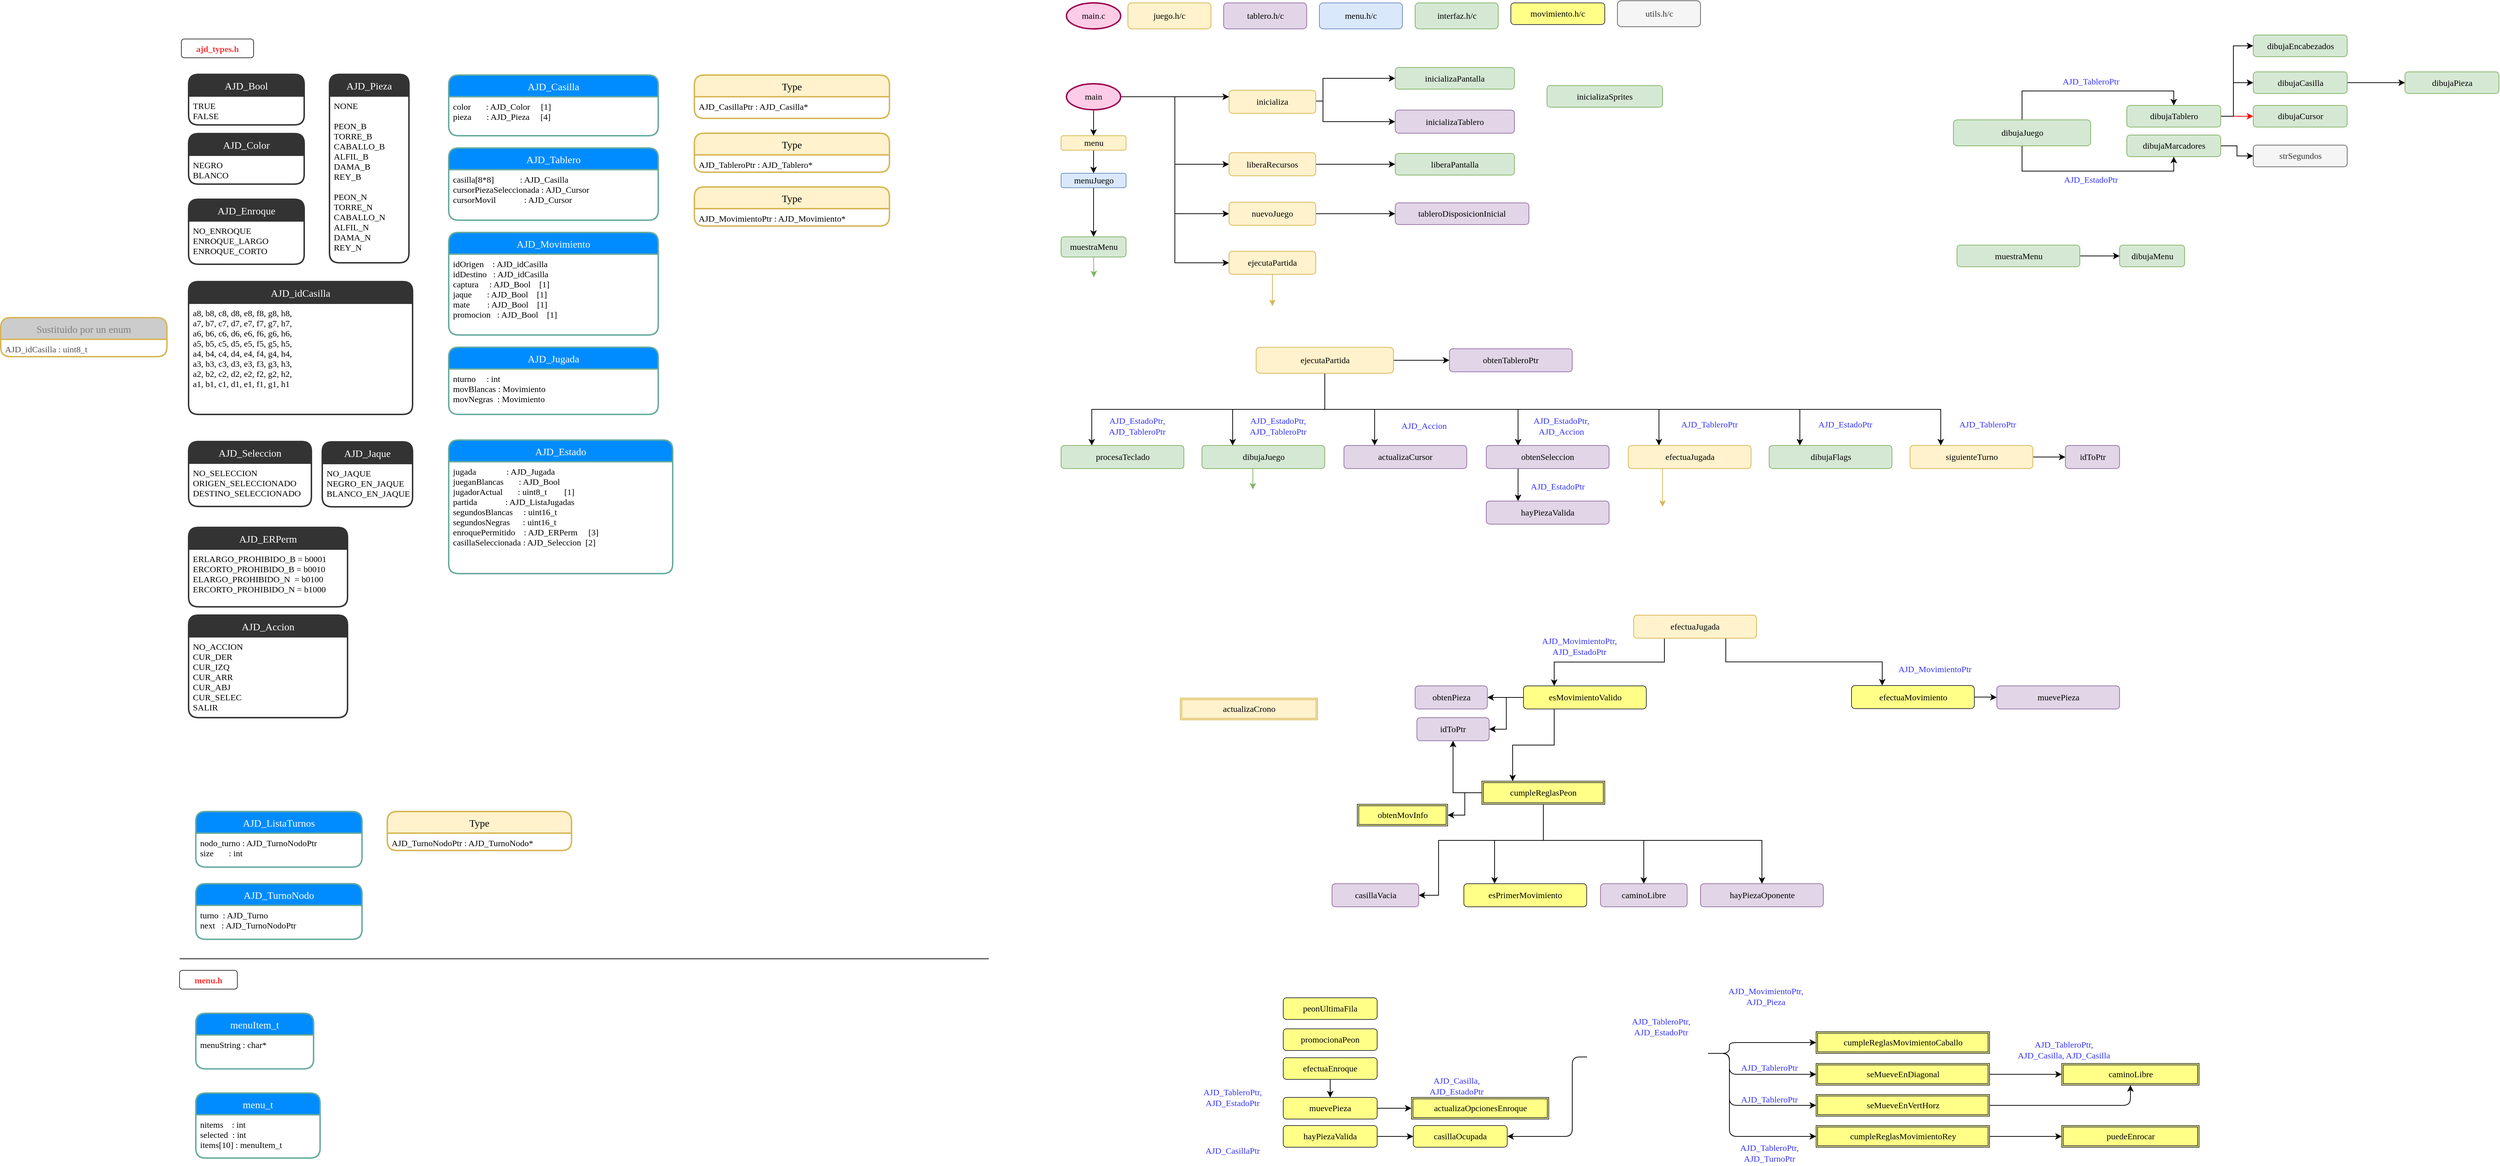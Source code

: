 <mxfile version="12.1.3" type="device" pages="1"><diagram id="zQfxaoqOVSF6XR4k9fx5" name="Page-1"><mxGraphModel dx="1806" dy="1218" grid="1" gridSize="10" guides="1" tooltips="1" connect="1" arrows="1" fold="1" page="0" pageScale="1" pageWidth="1169" pageHeight="827" math="0" shadow="0"><root><mxCell id="0"/><mxCell id="1" parent="0"/><mxCell id="9mrimBCahRJzXP1bLE8M-1" value="AJD_Casilla" style="swimlane;childLayout=stackLayout;horizontal=1;startSize=30;horizontalStack=0;fillColor=#008cff;fontColor=#FFFFFF;rounded=1;fontSize=14;fontStyle=0;strokeWidth=2;resizeParent=0;resizeLast=1;shadow=0;dashed=0;align=center;fontFamily=Monaco;glass=0;swimlaneLine=1;comic=0;strokeColor=#67AB9F;spacingTop=0;spacingLeft=0;spacingBottom=0;spacingRight=0;spacing=0;labelBorderColor=none;" parent="1" vertex="1"><mxGeometry x="400" y="60" width="290" height="84" as="geometry"/></mxCell><mxCell id="9mrimBCahRJzXP1bLE8M-2" value="color       : AJD_Color     [1]&#10;pieza       : AJD_Pieza     [4]" style="align=left;strokeColor=none;fillColor=none;spacingLeft=4;fontSize=12;verticalAlign=top;resizable=0;rotatable=0;part=1;fontFamily=Monaco;labelBackgroundColor=#ffffff;" parent="9mrimBCahRJzXP1bLE8M-1" vertex="1"><mxGeometry y="30" width="290" height="54" as="geometry"/></mxCell><mxCell id="9mrimBCahRJzXP1bLE8M-3" value="AJD_Color" style="swimlane;childLayout=stackLayout;horizontal=1;startSize=30;horizontalStack=0;fillColor=#333333;rounded=1;fontSize=14;fontStyle=0;strokeWidth=2;resizeParent=0;resizeLast=1;shadow=0;dashed=0;align=center;fontFamily=Monaco;glass=0;swimlaneLine=1;comic=0;strokeColor=#333333;spacingTop=0;spacingLeft=0;spacingBottom=0;spacingRight=0;spacing=0;labelBorderColor=none;swimlaneFillColor=none;fontColor=#FFFFFF;" parent="1" vertex="1"><mxGeometry x="40" y="141" width="160" height="70" as="geometry"><mxRectangle x="280" y="50" width="110" height="30" as="alternateBounds"/></mxGeometry></mxCell><mxCell id="9mrimBCahRJzXP1bLE8M-4" value="NEGRO&#10;BLANCO" style="align=left;strokeColor=none;fillColor=none;spacingLeft=4;fontSize=12;verticalAlign=top;resizable=0;rotatable=0;part=1;fontFamily=Monaco;labelBackgroundColor=#ffffff;" parent="9mrimBCahRJzXP1bLE8M-3" vertex="1"><mxGeometry y="30" width="160" height="40" as="geometry"/></mxCell><mxCell id="9mrimBCahRJzXP1bLE8M-8" value="AJD_Pieza" style="swimlane;childLayout=stackLayout;horizontal=1;startSize=30;horizontalStack=0;fillColor=#333333;rounded=1;fontSize=14;fontStyle=0;strokeWidth=2;resizeParent=0;resizeLast=1;shadow=0;dashed=0;align=center;fontFamily=Monaco;glass=0;swimlaneLine=1;comic=0;strokeColor=#333333;spacingTop=0;spacingLeft=0;spacingBottom=0;spacingRight=0;spacing=0;labelBorderColor=none;swimlaneFillColor=none;fontColor=#FFFFFF;" parent="1" vertex="1"><mxGeometry x="235" y="59" width="110" height="261" as="geometry"><mxRectangle x="440" y="50" width="110" height="30" as="alternateBounds"/></mxGeometry></mxCell><mxCell id="9mrimBCahRJzXP1bLE8M-9" value="NONE&#10;&#10;PEON_B&#10;TORRE_B&#10;CABALLO_B&#10;ALFIL_B&#10;DAMA_B&#10;REY_B&#10;&#10;PEON_N&#10;TORRE_N&#10;CABALLO_N&#10;ALFIL_N&#10;DAMA_N&#10;REY_N" style="align=left;strokeColor=none;fillColor=none;spacingLeft=4;fontSize=12;verticalAlign=top;resizable=0;rotatable=0;part=1;fontFamily=Monaco;labelBackgroundColor=#ffffff;" parent="9mrimBCahRJzXP1bLE8M-8" vertex="1"><mxGeometry y="30" width="110" height="231" as="geometry"/></mxCell><mxCell id="9mrimBCahRJzXP1bLE8M-11" value="Sustituido por un enum" style="swimlane;childLayout=stackLayout;horizontal=1;startSize=30;horizontalStack=0;fillColor=#CCCCCC;rounded=1;fontSize=14;fontStyle=0;strokeWidth=2;resizeParent=0;resizeLast=1;shadow=0;dashed=0;align=center;fontFamily=Monaco;glass=0;swimlaneLine=1;comic=0;strokeColor=#d6b656;spacingTop=0;spacingLeft=0;spacingBottom=0;spacingRight=0;spacing=0;labelBorderColor=none;swimlaneFillColor=none;fontColor=#808080;" parent="1" vertex="1"><mxGeometry x="-220" y="396" width="230" height="54" as="geometry"><mxRectangle x="280" y="50" width="110" height="30" as="alternateBounds"/></mxGeometry></mxCell><mxCell id="9mrimBCahRJzXP1bLE8M-12" value="AJD_idCasilla : uint8_t" style="align=left;strokeColor=none;fillColor=none;spacingLeft=4;fontSize=12;verticalAlign=top;resizable=0;rotatable=0;part=1;fontFamily=Monaco;labelBackgroundColor=#ffffff;fontColor=#4D4D4D;" parent="9mrimBCahRJzXP1bLE8M-11" vertex="1"><mxGeometry y="30" width="230" height="24" as="geometry"/></mxCell><mxCell id="9mrimBCahRJzXP1bLE8M-33" value="Type" style="swimlane;childLayout=stackLayout;horizontal=1;startSize=30;horizontalStack=0;fillColor=#fff2cc;rounded=1;fontSize=14;fontStyle=0;strokeWidth=2;resizeParent=0;resizeLast=1;shadow=0;dashed=0;align=center;fontFamily=Monaco;glass=0;swimlaneLine=1;comic=0;strokeColor=#d6b656;spacingTop=0;spacingLeft=0;spacingBottom=0;spacingRight=0;spacing=0;labelBorderColor=none;swimlaneFillColor=none;" parent="1" vertex="1"><mxGeometry x="740" y="140.5" width="270" height="54" as="geometry"><mxRectangle x="280" y="50" width="110" height="30" as="alternateBounds"/></mxGeometry></mxCell><mxCell id="9mrimBCahRJzXP1bLE8M-34" value="AJD_TableroPtr : AJD_Tablero*" style="align=left;strokeColor=none;fillColor=none;spacingLeft=4;fontSize=12;verticalAlign=top;resizable=0;rotatable=0;part=1;fontFamily=Monaco;labelBackgroundColor=#ffffff;" parent="9mrimBCahRJzXP1bLE8M-33" vertex="1"><mxGeometry y="30" width="270" height="24" as="geometry"/></mxCell><mxCell id="9mrimBCahRJzXP1bLE8M-18" value="ajd_types.h" style="text;align=center;fontStyle=1;verticalAlign=middle;spacingLeft=3;spacingRight=3;strokeColor=#333333;rotatable=0;points=[[0,0.5],[1,0.5]];portConstraint=eastwest;rounded=1;shadow=0;glass=0;comic=0;labelBackgroundColor=none;fillColor=#FFFFFF;fontFamily=Monaco;fontColor=#FF3333;html=0;" parent="1" vertex="1"><mxGeometry x="30" y="10" width="100" height="26" as="geometry"/></mxCell><mxCell id="9mrimBCahRJzXP1bLE8M-24" value="AJD_Estado" style="swimlane;childLayout=stackLayout;horizontal=1;startSize=30;horizontalStack=0;fillColor=#008cff;fontColor=#FFFFFF;rounded=1;fontSize=14;fontStyle=0;strokeWidth=2;resizeParent=0;resizeLast=1;shadow=0;dashed=0;align=center;fontFamily=Monaco;glass=0;swimlaneLine=1;comic=0;strokeColor=#67AB9F;spacingTop=0;spacingLeft=0;spacingBottom=0;spacingRight=0;spacing=0;labelBorderColor=none;" parent="1" vertex="1"><mxGeometry x="400" y="565.5" width="310" height="185" as="geometry"/></mxCell><mxCell id="9mrimBCahRJzXP1bLE8M-25" value="jugada              : AJD_Jugada&#10;jueganBlancas       : AJD_Bool&#10;jugadorActual       : uint8_t        [1]&#10;partida             : AJD_ListaJugadas&#10;segundosBlancas     : uint16_t&#10;segundosNegras      : uint16_t       &#10;enroquePermitido    : AJD_ERPerm     [3]&#10;casillaSeleccionada : AJD_Seleccion  [2]&#10;" style="align=left;strokeColor=none;fillColor=none;spacingLeft=4;fontSize=12;verticalAlign=top;resizable=0;rotatable=0;part=1;fontFamily=Monaco;labelBackgroundColor=#ffffff;" parent="9mrimBCahRJzXP1bLE8M-24" vertex="1"><mxGeometry y="30" width="310" height="155" as="geometry"/></mxCell><mxCell id="9mrimBCahRJzXP1bLE8M-27" value="AJD_Movimiento" style="swimlane;childLayout=stackLayout;horizontal=1;startSize=30;horizontalStack=0;fillColor=#008cff;fontColor=#FFFFFF;rounded=1;fontSize=14;fontStyle=0;strokeWidth=2;resizeParent=0;resizeLast=1;shadow=0;dashed=0;align=center;fontFamily=Monaco;glass=0;swimlaneLine=1;comic=0;strokeColor=#67AB9F;spacingTop=0;spacingLeft=0;spacingBottom=0;spacingRight=0;spacing=0;labelBorderColor=none;" parent="1" vertex="1"><mxGeometry x="400" y="278" width="290" height="142" as="geometry"/></mxCell><mxCell id="9mrimBCahRJzXP1bLE8M-28" value="idOrigen    : AJD_idCasilla&#10;idDestino   : AJD_idCasilla&#10;captura     : AJD_Bool    [1]&#10;jaque       : AJD_Bool    [1]&#10;mate        : AJD_Bool    [1]&#10;promocion   : AJD_Bool    [1]" style="align=left;strokeColor=none;fillColor=none;spacingLeft=4;fontSize=12;verticalAlign=top;resizable=0;rotatable=0;part=1;fontFamily=Monaco;labelBackgroundColor=#ffffff;" parent="9mrimBCahRJzXP1bLE8M-27" vertex="1"><mxGeometry y="30" width="290" height="112" as="geometry"/></mxCell><mxCell id="9mrimBCahRJzXP1bLE8M-30" value="AJD_Enroque" style="swimlane;childLayout=stackLayout;horizontal=1;startSize=30;horizontalStack=0;fillColor=#333333;rounded=1;fontSize=14;fontStyle=0;strokeWidth=2;resizeParent=0;resizeLast=1;shadow=0;dashed=0;align=center;fontFamily=Monaco;glass=0;swimlaneLine=1;comic=0;strokeColor=#333333;spacingTop=0;spacingLeft=0;spacingBottom=0;spacingRight=0;spacing=0;labelBorderColor=none;swimlaneFillColor=none;fontColor=#FFFFFF;" parent="1" vertex="1"><mxGeometry x="40" y="232" width="160" height="90" as="geometry"><mxRectangle x="280" y="50" width="110" height="30" as="alternateBounds"/></mxGeometry></mxCell><mxCell id="9mrimBCahRJzXP1bLE8M-31" value="NO_ENROQUE &#10;ENROQUE_LARGO&#10;ENROQUE_CORTO" style="align=left;strokeColor=none;fillColor=none;spacingLeft=4;fontSize=12;verticalAlign=top;resizable=0;rotatable=0;part=1;fontFamily=Monaco;labelBackgroundColor=#ffffff;" parent="9mrimBCahRJzXP1bLE8M-30" vertex="1"><mxGeometry y="30" width="160" height="60" as="geometry"/></mxCell><mxCell id="9mrimBCahRJzXP1bLE8M-35" value="Type" style="swimlane;childLayout=stackLayout;horizontal=1;startSize=30;horizontalStack=0;fillColor=#fff2cc;rounded=1;fontSize=14;fontStyle=0;strokeWidth=2;resizeParent=0;resizeLast=1;shadow=0;dashed=0;align=center;fontFamily=Monaco;glass=0;swimlaneLine=1;comic=0;strokeColor=#d6b656;spacingTop=0;spacingLeft=0;spacingBottom=0;spacingRight=0;spacing=0;labelBorderColor=none;swimlaneFillColor=none;" parent="1" vertex="1"><mxGeometry x="740" y="60" width="270" height="60" as="geometry"><mxRectangle x="280" y="50" width="110" height="30" as="alternateBounds"/></mxGeometry></mxCell><mxCell id="9mrimBCahRJzXP1bLE8M-36" value="AJD_CasillaPtr : AJD_Casilla*" style="align=left;strokeColor=none;fillColor=none;spacingLeft=4;fontSize=12;verticalAlign=top;resizable=0;rotatable=0;part=1;fontFamily=Monaco;labelBackgroundColor=#ffffff;" parent="9mrimBCahRJzXP1bLE8M-35" vertex="1"><mxGeometry y="30" width="270" height="30" as="geometry"/></mxCell><mxCell id="9mrimBCahRJzXP1bLE8M-39" value="AJD_Tablero" style="swimlane;childLayout=stackLayout;horizontal=1;startSize=30;horizontalStack=0;fillColor=#008cff;fontColor=#FFFFFF;rounded=1;fontSize=14;fontStyle=0;strokeWidth=2;resizeParent=0;resizeLast=1;shadow=0;dashed=0;align=center;fontFamily=Monaco;glass=0;swimlaneLine=1;comic=0;strokeColor=#67AB9F;spacingTop=0;spacingLeft=0;spacingBottom=0;spacingRight=0;spacing=0;labelBorderColor=none;" parent="1" vertex="1"><mxGeometry x="400" y="161" width="290" height="100" as="geometry"/></mxCell><mxCell id="9mrimBCahRJzXP1bLE8M-40" value="casilla[8*8]            : AJD_Casilla &#10;cursorPiezaSeleccionada : AJD_Cursor  &#10;cursorMovil             : AJD_Cursor " style="align=left;strokeColor=none;fillColor=none;spacingLeft=4;fontSize=12;verticalAlign=top;resizable=0;rotatable=0;part=1;fontFamily=Monaco;labelBackgroundColor=#ffffff;" parent="9mrimBCahRJzXP1bLE8M-39" vertex="1"><mxGeometry y="30" width="290" height="70" as="geometry"/></mxCell><mxCell id="9mrimBCahRJzXP1bLE8M-41" value="AJD_Jaque" style="swimlane;childLayout=stackLayout;horizontal=1;startSize=30;horizontalStack=0;fillColor=#333333;rounded=1;fontSize=14;fontStyle=0;strokeWidth=2;resizeParent=0;resizeLast=1;shadow=0;dashed=0;align=center;fontFamily=Monaco;glass=0;swimlaneLine=1;comic=0;strokeColor=#333333;spacingTop=0;spacingLeft=0;spacingBottom=0;spacingRight=0;spacing=0;labelBorderColor=none;swimlaneFillColor=none;fontColor=#FFFFFF;" parent="1" vertex="1"><mxGeometry x="225" y="568" width="125" height="90" as="geometry"><mxRectangle x="280" y="50" width="110" height="30" as="alternateBounds"/></mxGeometry></mxCell><mxCell id="9mrimBCahRJzXP1bLE8M-42" value="NO_JAQUE&#10;NEGRO_EN_JAQUE&#10;BLANCO_EN_JAQUE&#10;" style="align=left;strokeColor=none;fillColor=none;spacingLeft=4;fontSize=12;verticalAlign=top;resizable=0;rotatable=0;part=1;fontFamily=Monaco;labelBackgroundColor=#ffffff;" parent="9mrimBCahRJzXP1bLE8M-41" vertex="1"><mxGeometry y="30" width="125" height="60" as="geometry"/></mxCell><mxCell id="9mrimBCahRJzXP1bLE8M-43" value="AJD_ERPerm" style="swimlane;childLayout=stackLayout;horizontal=1;startSize=30;horizontalStack=0;fillColor=#333333;rounded=1;fontSize=14;fontStyle=0;strokeWidth=2;resizeParent=0;resizeLast=1;shadow=0;dashed=0;align=center;fontFamily=Monaco;glass=0;swimlaneLine=1;comic=0;strokeColor=#333333;spacingTop=0;spacingLeft=0;spacingBottom=0;spacingRight=0;spacing=0;labelBorderColor=none;swimlaneFillColor=none;fontColor=#FFFFFF;" parent="1" vertex="1"><mxGeometry x="40" y="686.5" width="220" height="110" as="geometry"><mxRectangle x="280" y="50" width="110" height="30" as="alternateBounds"/></mxGeometry></mxCell><mxCell id="9mrimBCahRJzXP1bLE8M-44" value="ERLARGO_PROHIBIDO_B = b0001&#10;ERCORTO_PROHIBIDO_B = b0010&#10;ELARGO_PROHIBIDO_N  = b0100&#10;ERCORTO_PROHIBIDO_N = b1000" style="align=left;strokeColor=none;fillColor=none;spacingLeft=4;fontSize=12;verticalAlign=top;resizable=0;rotatable=0;part=1;fontFamily=Monaco;labelBackgroundColor=#ffffff;" parent="9mrimBCahRJzXP1bLE8M-43" vertex="1"><mxGeometry y="30" width="220" height="80" as="geometry"/></mxCell><mxCell id="9mrimBCahRJzXP1bLE8M-45" value="AJD_Seleccion" style="swimlane;childLayout=stackLayout;horizontal=1;startSize=30;horizontalStack=0;fillColor=#333333;rounded=1;fontSize=14;fontStyle=0;strokeWidth=2;resizeParent=0;resizeLast=1;shadow=0;dashed=0;align=center;fontFamily=Monaco;glass=0;swimlaneLine=1;comic=0;strokeColor=#333333;spacingTop=0;spacingLeft=0;spacingBottom=0;spacingRight=0;spacing=0;labelBorderColor=none;swimlaneFillColor=none;fontColor=#FFFFFF;" parent="1" vertex="1"><mxGeometry x="40" y="567.5" width="170" height="90" as="geometry"><mxRectangle x="280" y="50" width="110" height="30" as="alternateBounds"/></mxGeometry></mxCell><mxCell id="9mrimBCahRJzXP1bLE8M-46" value="NO_SELECCION&#10;ORIGEN_SELECCIONADO&#10;DESTINO_SELECCIONADO" style="align=left;strokeColor=none;fillColor=none;spacingLeft=4;fontSize=12;verticalAlign=top;resizable=0;rotatable=0;part=1;fontFamily=Monaco;labelBackgroundColor=#ffffff;" parent="9mrimBCahRJzXP1bLE8M-45" vertex="1"><mxGeometry y="30" width="170" height="60" as="geometry"/></mxCell><mxCell id="9mrimBCahRJzXP1bLE8M-47" value="Type" style="swimlane;childLayout=stackLayout;horizontal=1;startSize=30;horizontalStack=0;fillColor=#fff2cc;rounded=1;fontSize=14;fontStyle=0;strokeWidth=2;resizeParent=0;resizeLast=1;shadow=0;dashed=0;align=center;fontFamily=Monaco;glass=0;swimlaneLine=1;comic=0;strokeColor=#d6b656;spacingTop=0;spacingLeft=0;spacingBottom=0;spacingRight=0;spacing=0;labelBorderColor=none;swimlaneFillColor=none;" parent="1" vertex="1"><mxGeometry x="740" y="215" width="270" height="54" as="geometry"><mxRectangle x="280" y="50" width="110" height="30" as="alternateBounds"/></mxGeometry></mxCell><mxCell id="9mrimBCahRJzXP1bLE8M-48" value="AJD_MovimientoPtr : AJD_Movimiento*" style="align=left;strokeColor=none;fillColor=none;spacingLeft=4;fontSize=12;verticalAlign=top;resizable=0;rotatable=0;part=1;fontFamily=Monaco;labelBackgroundColor=#ffffff;" parent="9mrimBCahRJzXP1bLE8M-47" vertex="1"><mxGeometry y="30" width="270" height="24" as="geometry"/></mxCell><mxCell id="9mrimBCahRJzXP1bLE8M-49" value="AJD_ListaTurnos" style="swimlane;childLayout=stackLayout;horizontal=1;startSize=30;horizontalStack=0;fillColor=#008cff;fontColor=#FFFFFF;rounded=1;fontSize=14;fontStyle=0;strokeWidth=2;resizeParent=0;resizeLast=1;shadow=0;dashed=0;align=center;fontFamily=Monaco;glass=0;swimlaneLine=1;comic=0;strokeColor=#67AB9F;spacingTop=0;spacingLeft=0;spacingBottom=0;spacingRight=0;spacing=0;labelBorderColor=none;" parent="1" vertex="1"><mxGeometry x="50" y="1080" width="230" height="77" as="geometry"/></mxCell><mxCell id="9mrimBCahRJzXP1bLE8M-50" value="nodo_turno : AJD_TurnoNodoPtr&#10;size       : int" style="align=left;strokeColor=none;fillColor=none;spacingLeft=4;fontSize=12;verticalAlign=top;resizable=0;rotatable=0;part=1;fontFamily=Monaco;labelBackgroundColor=#ffffff;" parent="9mrimBCahRJzXP1bLE8M-49" vertex="1"><mxGeometry y="30" width="230" height="47" as="geometry"/></mxCell><mxCell id="9mrimBCahRJzXP1bLE8M-51" value="AJD_TurnoNodo" style="swimlane;childLayout=stackLayout;horizontal=1;startSize=30;horizontalStack=0;fillColor=#008cff;fontColor=#FFFFFF;rounded=1;fontSize=14;fontStyle=0;strokeWidth=2;resizeParent=0;resizeLast=1;shadow=0;dashed=0;align=center;fontFamily=Monaco;glass=0;swimlaneLine=1;comic=0;strokeColor=#67AB9F;spacingTop=0;spacingLeft=0;spacingBottom=0;spacingRight=0;spacing=0;labelBorderColor=none;" parent="1" vertex="1"><mxGeometry x="50" y="1180" width="230" height="77" as="geometry"/></mxCell><mxCell id="9mrimBCahRJzXP1bLE8M-52" value="turno  : AJD_Turno&#10;next   : AJD_TurnoNodoPtr" style="align=left;strokeColor=none;fillColor=none;spacingLeft=4;fontSize=12;verticalAlign=top;resizable=0;rotatable=0;part=1;fontFamily=Monaco;labelBackgroundColor=#ffffff;" parent="9mrimBCahRJzXP1bLE8M-51" vertex="1"><mxGeometry y="30" width="230" height="47" as="geometry"/></mxCell><mxCell id="9mrimBCahRJzXP1bLE8M-54" value="Type" style="swimlane;childLayout=stackLayout;horizontal=1;startSize=30;horizontalStack=0;fillColor=#fff2cc;rounded=1;fontSize=14;fontStyle=0;strokeWidth=2;resizeParent=0;resizeLast=1;shadow=0;dashed=0;align=center;fontFamily=Monaco;glass=0;swimlaneLine=1;comic=0;strokeColor=#d6b656;spacingTop=0;spacingLeft=0;spacingBottom=0;spacingRight=0;spacing=0;labelBorderColor=none;swimlaneFillColor=none;" parent="1" vertex="1"><mxGeometry x="315" y="1080" width="255" height="54" as="geometry"><mxRectangle x="280" y="50" width="110" height="30" as="alternateBounds"/></mxGeometry></mxCell><mxCell id="9mrimBCahRJzXP1bLE8M-55" value="AJD_TurnoNodoPtr : AJD_TurnoNodo*" style="align=left;strokeColor=none;fillColor=none;spacingLeft=4;fontSize=12;verticalAlign=top;resizable=0;rotatable=0;part=1;fontFamily=Monaco;labelBackgroundColor=#ffffff;" parent="9mrimBCahRJzXP1bLE8M-54" vertex="1"><mxGeometry y="30" width="255" height="24" as="geometry"/></mxCell><mxCell id="jd3iiRORUSYObwr9IQbr-2" value="AJD_Bool" style="swimlane;childLayout=stackLayout;horizontal=1;startSize=30;horizontalStack=0;fillColor=#333333;rounded=1;fontSize=14;fontStyle=0;strokeWidth=2;resizeParent=0;resizeLast=1;shadow=0;dashed=0;align=center;fontFamily=Monaco;glass=0;swimlaneLine=1;comic=0;strokeColor=#333333;spacingTop=0;spacingLeft=0;spacingBottom=0;spacingRight=0;spacing=0;labelBorderColor=none;swimlaneFillColor=none;fontColor=#FFFFFF;" parent="1" vertex="1"><mxGeometry x="40" y="59" width="160" height="70" as="geometry"><mxRectangle x="280" y="50" width="110" height="30" as="alternateBounds"/></mxGeometry></mxCell><mxCell id="jd3iiRORUSYObwr9IQbr-3" value="TRUE&#10;FALSE" style="align=left;strokeColor=none;fillColor=none;spacingLeft=4;fontSize=12;verticalAlign=top;resizable=0;rotatable=0;part=1;fontFamily=Monaco;labelBackgroundColor=#ffffff;" parent="jd3iiRORUSYObwr9IQbr-2" vertex="1"><mxGeometry y="30" width="160" height="40" as="geometry"/></mxCell><mxCell id="8O5giBLAOMgONJkZpwer-6" style="edgeStyle=orthogonalEdgeStyle;rounded=0;orthogonalLoop=1;jettySize=auto;html=1;exitX=1;exitY=0.5;exitDx=0;exitDy=0;entryX=0;entryY=0.5;entryDx=0;entryDy=0;" parent="1" source="LcUVL3EZc08em3406ksH-3" target="LcUVL3EZc08em3406ksH-9" edge="1"><mxGeometry relative="1" as="geometry"><Array as="points"><mxPoint x="1610" y="96"/><mxPoint x="1610" y="65"/></Array></mxGeometry></mxCell><mxCell id="yY-XvdBmTdUyilsx1jqW-6" style="edgeStyle=orthogonalEdgeStyle;rounded=0;orthogonalLoop=1;jettySize=auto;html=1;exitX=1;exitY=0.5;exitDx=0;exitDy=0;entryX=0;entryY=0.5;entryDx=0;entryDy=0;" parent="1" source="LcUVL3EZc08em3406ksH-3" target="yY-XvdBmTdUyilsx1jqW-3" edge="1"><mxGeometry relative="1" as="geometry"><Array as="points"><mxPoint x="1610" y="96"/><mxPoint x="1610" y="125"/></Array></mxGeometry></mxCell><mxCell id="LcUVL3EZc08em3406ksH-3" value="inicializa" style="rounded=1;whiteSpace=wrap;html=1;fontFamily=Monaco;fillColor=#fff2cc;strokeColor=#d6b656;" parent="1" vertex="1"><mxGeometry x="1480" y="81" width="120" height="32" as="geometry"/></mxCell><mxCell id="LcUVL3EZc08em3406ksH-7" style="edgeStyle=orthogonalEdgeStyle;rounded=0;orthogonalLoop=1;jettySize=auto;html=1;exitX=1;exitY=0.5;exitDx=0;exitDy=0;exitPerimeter=0;fontFamily=Monaco;" parent="1" source="LcUVL3EZc08em3406ksH-5" target="LcUVL3EZc08em3406ksH-3" edge="1"><mxGeometry relative="1" as="geometry"><Array as="points"><mxPoint x="1390" y="90"/><mxPoint x="1390" y="90"/></Array></mxGeometry></mxCell><mxCell id="LcUVL3EZc08em3406ksH-19" style="edgeStyle=orthogonalEdgeStyle;rounded=0;orthogonalLoop=1;jettySize=auto;html=1;exitX=0.5;exitY=1;exitDx=0;exitDy=0;exitPerimeter=0;entryX=0.5;entryY=0;entryDx=0;entryDy=0;fontFamily=Monaco;" parent="1" source="LcUVL3EZc08em3406ksH-5" target="LcUVL3EZc08em3406ksH-16" edge="1"><mxGeometry relative="1" as="geometry"/></mxCell><mxCell id="JeteFFncZbmjq71pmBzU-24" style="edgeStyle=orthogonalEdgeStyle;rounded=0;orthogonalLoop=1;jettySize=auto;html=1;exitX=1;exitY=0.5;exitDx=0;exitDy=0;exitPerimeter=0;entryX=0;entryY=0.5;entryDx=0;entryDy=0;strokeColor=#000000;" parent="1" source="LcUVL3EZc08em3406ksH-5" target="JeteFFncZbmjq71pmBzU-18" edge="1"><mxGeometry relative="1" as="geometry"/></mxCell><mxCell id="JeteFFncZbmjq71pmBzU-25" style="edgeStyle=orthogonalEdgeStyle;rounded=0;orthogonalLoop=1;jettySize=auto;html=1;exitX=1;exitY=0.5;exitDx=0;exitDy=0;exitPerimeter=0;entryX=0;entryY=0.5;entryDx=0;entryDy=0;strokeColor=#000000;" parent="1" source="LcUVL3EZc08em3406ksH-5" target="LcUVL3EZc08em3406ksH-18" edge="1"><mxGeometry relative="1" as="geometry"/></mxCell><mxCell id="JeteFFncZbmjq71pmBzU-27" style="edgeStyle=orthogonalEdgeStyle;rounded=0;orthogonalLoop=1;jettySize=auto;html=1;exitX=1;exitY=0.5;exitDx=0;exitDy=0;exitPerimeter=0;entryX=0;entryY=0.5;entryDx=0;entryDy=0;strokeColor=#000000;" parent="1" source="LcUVL3EZc08em3406ksH-5" target="IJX_t83rrkzG_IqqbTQi-3" edge="1"><mxGeometry relative="1" as="geometry"/></mxCell><mxCell id="LcUVL3EZc08em3406ksH-5" value="main" style="strokeWidth=2;html=1;shape=mxgraph.flowchart.start_1;whiteSpace=wrap;fontFamily=Monaco;strokeColor=#99004D;fillColor=#FFCCE6;" parent="1" vertex="1"><mxGeometry x="1255" y="72" width="75" height="36" as="geometry"/></mxCell><mxCell id="LcUVL3EZc08em3406ksH-9" value="inicializaPantalla" style="rounded=1;whiteSpace=wrap;html=1;fontFamily=Monaco;fillColor=#d5e8d4;strokeColor=#82b366;" parent="1" vertex="1"><mxGeometry x="1710" y="49.5" width="165" height="30" as="geometry"/></mxCell><mxCell id="LcUVL3EZc08em3406ksH-10" value="inicializaSprites" style="rounded=1;whiteSpace=wrap;html=1;fontFamily=Monaco;fillColor=#d5e8d4;strokeColor=#82b366;" parent="1" vertex="1"><mxGeometry x="1920" y="74.5" width="160" height="30" as="geometry"/></mxCell><mxCell id="IJX_t83rrkzG_IqqbTQi-10" value="" style="edgeStyle=orthogonalEdgeStyle;rounded=0;orthogonalLoop=1;jettySize=auto;html=1;" parent="1" source="LcUVL3EZc08em3406ksH-16" target="IJX_t83rrkzG_IqqbTQi-9" edge="1"><mxGeometry relative="1" as="geometry"/></mxCell><mxCell id="LcUVL3EZc08em3406ksH-16" value="menu" style="rounded=1;whiteSpace=wrap;html=1;fontFamily=Monaco;fillColor=#fff2cc;strokeColor=#d6b656;" parent="1" vertex="1"><mxGeometry x="1247.5" y="144" width="90" height="20" as="geometry"/></mxCell><mxCell id="8O5giBLAOMgONJkZpwer-27" value="" style="edgeStyle=orthogonalEdgeStyle;rounded=1;orthogonalLoop=1;jettySize=auto;html=1;" parent="1" source="IJX_t83rrkzG_IqqbTQi-9" target="8O5giBLAOMgONJkZpwer-26" edge="1"><mxGeometry relative="1" as="geometry"/></mxCell><mxCell id="IJX_t83rrkzG_IqqbTQi-9" value="menuJuego" style="rounded=1;whiteSpace=wrap;html=1;fontFamily=Monaco;fillColor=#dae8fc;strokeColor=#6c8ebf;" parent="1" vertex="1"><mxGeometry x="1247.5" y="196" width="90" height="20" as="geometry"/></mxCell><mxCell id="m4sp3osfMqjMVx951qqY-3" style="edgeStyle=orthogonalEdgeStyle;rounded=0;orthogonalLoop=1;jettySize=auto;html=1;exitX=0.5;exitY=1;exitDx=0;exitDy=0;strokeColor=#82B366;" parent="1" source="8O5giBLAOMgONJkZpwer-26" edge="1"><mxGeometry relative="1" as="geometry"><mxPoint x="1293" y="340" as="targetPoint"/></mxGeometry></mxCell><mxCell id="8O5giBLAOMgONJkZpwer-26" value="muestraMenu" style="rounded=1;whiteSpace=wrap;html=1;fontFamily=Monaco;fillColor=#d5e8d4;strokeColor=#82b366;" parent="1" vertex="1"><mxGeometry x="1247.5" y="284" width="90" height="28" as="geometry"/></mxCell><mxCell id="JeteFFncZbmjq71pmBzU-22" style="edgeStyle=orthogonalEdgeStyle;rounded=0;orthogonalLoop=1;jettySize=auto;html=1;exitX=1;exitY=0.5;exitDx=0;exitDy=0;" parent="1" source="LcUVL3EZc08em3406ksH-18" target="yY-XvdBmTdUyilsx1jqW-1" edge="1"><mxGeometry relative="1" as="geometry"/></mxCell><mxCell id="LcUVL3EZc08em3406ksH-18" value="nuevoJuego" style="rounded=1;whiteSpace=wrap;html=1;fontFamily=Monaco;fillColor=#fff2cc;strokeColor=#d6b656;" parent="1" vertex="1"><mxGeometry x="1480" y="236" width="120" height="32" as="geometry"/></mxCell><mxCell id="JeteFFncZbmjq71pmBzU-23" style="edgeStyle=orthogonalEdgeStyle;rounded=0;orthogonalLoop=1;jettySize=auto;html=1;exitX=0.5;exitY=1;exitDx=0;exitDy=0;strokeColor=#D6B656;" parent="1" source="IJX_t83rrkzG_IqqbTQi-3" edge="1"><mxGeometry relative="1" as="geometry"><mxPoint x="1540" y="380" as="targetPoint"/></mxGeometry></mxCell><mxCell id="IJX_t83rrkzG_IqqbTQi-3" value="ejecutaPartida" style="rounded=1;whiteSpace=wrap;html=1;fontFamily=Monaco;fillColor=#fff2cc;strokeColor=#d6b656;" parent="1" vertex="1"><mxGeometry x="1480" y="304" width="120" height="32" as="geometry"/></mxCell><mxCell id="m4sp3osfMqjMVx951qqY-2" style="edgeStyle=orthogonalEdgeStyle;rounded=0;orthogonalLoop=1;jettySize=auto;html=1;exitX=0.5;exitY=1;exitDx=0;exitDy=0;strokeColor=#82B366;" parent="1" source="IJX_t83rrkzG_IqqbTQi-4" edge="1"><mxGeometry relative="1" as="geometry"><mxPoint x="1513" y="634" as="targetPoint"/></mxGeometry></mxCell><mxCell id="IJX_t83rrkzG_IqqbTQi-4" value="dibujaJuego" style="rounded=1;whiteSpace=wrap;html=1;fontFamily=Monaco;fillColor=#d5e8d4;strokeColor=#82b366;" parent="1" vertex="1"><mxGeometry x="1442.5" y="573" width="170" height="32" as="geometry"/></mxCell><mxCell id="mMUiijttssut4Cr_pCFQ-7" style="edgeStyle=orthogonalEdgeStyle;rounded=0;orthogonalLoop=1;jettySize=auto;html=1;exitX=0.5;exitY=1;exitDx=0;exitDy=0;entryX=0.25;entryY=0;entryDx=0;entryDy=0;" parent="1" source="IJX_t83rrkzG_IqqbTQi-7" target="IJX_t83rrkzG_IqqbTQi-13" edge="1"><mxGeometry relative="1" as="geometry"/></mxCell><mxCell id="mMUiijttssut4Cr_pCFQ-8" style="edgeStyle=orthogonalEdgeStyle;rounded=0;orthogonalLoop=1;jettySize=auto;html=1;exitX=0.5;exitY=1;exitDx=0;exitDy=0;entryX=0.25;entryY=0;entryDx=0;entryDy=0;" parent="1" source="IJX_t83rrkzG_IqqbTQi-7" target="IJX_t83rrkzG_IqqbTQi-4" edge="1"><mxGeometry relative="1" as="geometry"/></mxCell><mxCell id="mMUiijttssut4Cr_pCFQ-9" style="edgeStyle=orthogonalEdgeStyle;rounded=0;orthogonalLoop=1;jettySize=auto;html=1;exitX=0.5;exitY=1;exitDx=0;exitDy=0;entryX=0.25;entryY=0;entryDx=0;entryDy=0;" parent="1" source="IJX_t83rrkzG_IqqbTQi-7" target="mMUiijttssut4Cr_pCFQ-4" edge="1"><mxGeometry relative="1" as="geometry"/></mxCell><mxCell id="mMUiijttssut4Cr_pCFQ-10" style="edgeStyle=orthogonalEdgeStyle;rounded=0;orthogonalLoop=1;jettySize=auto;html=1;exitX=0.5;exitY=1;exitDx=0;exitDy=0;entryX=0.25;entryY=0;entryDx=0;entryDy=0;" parent="1" source="IJX_t83rrkzG_IqqbTQi-7" target="JeteFFncZbmjq71pmBzU-7" edge="1"><mxGeometry relative="1" as="geometry"/></mxCell><mxCell id="mMUiijttssut4Cr_pCFQ-11" style="edgeStyle=orthogonalEdgeStyle;rounded=0;orthogonalLoop=1;jettySize=auto;html=1;exitX=0.5;exitY=1;exitDx=0;exitDy=0;entryX=0.25;entryY=0;entryDx=0;entryDy=0;" parent="1" source="IJX_t83rrkzG_IqqbTQi-7" target="JeteFFncZbmjq71pmBzU-8" edge="1"><mxGeometry relative="1" as="geometry"/></mxCell><mxCell id="mMUiijttssut4Cr_pCFQ-12" style="edgeStyle=orthogonalEdgeStyle;rounded=0;orthogonalLoop=1;jettySize=auto;html=1;exitX=0.5;exitY=1;exitDx=0;exitDy=0;entryX=0.25;entryY=0;entryDx=0;entryDy=0;" parent="1" source="IJX_t83rrkzG_IqqbTQi-7" target="mMUiijttssut4Cr_pCFQ-1" edge="1"><mxGeometry relative="1" as="geometry"/></mxCell><mxCell id="mMUiijttssut4Cr_pCFQ-15" value="" style="edgeStyle=orthogonalEdgeStyle;rounded=0;orthogonalLoop=1;jettySize=auto;html=1;" parent="1" source="IJX_t83rrkzG_IqqbTQi-7" target="mMUiijttssut4Cr_pCFQ-14" edge="1"><mxGeometry relative="1" as="geometry"/></mxCell><mxCell id="ki4WQUlEjpCOJIbIPDWA-2" style="edgeStyle=orthogonalEdgeStyle;rounded=0;orthogonalLoop=1;jettySize=auto;html=1;exitX=0.5;exitY=1;exitDx=0;exitDy=0;" parent="1" source="IJX_t83rrkzG_IqqbTQi-7" target="ki4WQUlEjpCOJIbIPDWA-1" edge="1"><mxGeometry relative="1" as="geometry"><Array as="points"><mxPoint x="1613" y="523"/><mxPoint x="1880" y="523"/></Array></mxGeometry></mxCell><mxCell id="IJX_t83rrkzG_IqqbTQi-7" value="ejecutaPartida" style="rounded=1;whiteSpace=wrap;html=1;fontFamily=Monaco;fillColor=#fff2cc;strokeColor=#d6b656;" parent="1" vertex="1"><mxGeometry x="1517.5" y="437" width="190" height="36" as="geometry"/></mxCell><mxCell id="mMUiijttssut4Cr_pCFQ-14" value="obtenTableroPtr" style="rounded=1;whiteSpace=wrap;html=1;fontFamily=Monaco;fillColor=#e1d5e7;strokeColor=#9673a6;" parent="1" vertex="1"><mxGeometry x="1785" y="439" width="170" height="32" as="geometry"/></mxCell><mxCell id="Fs0EV7dhqo1cB_s403hh-35" value="" style="edgeStyle=orthogonalEdgeStyle;rounded=1;orthogonalLoop=1;jettySize=auto;html=1;" parent="1" source="IJX_t83rrkzG_IqqbTQi-19" target="Fs0EV7dhqo1cB_s403hh-34" edge="1"><mxGeometry relative="1" as="geometry"/></mxCell><mxCell id="IJX_t83rrkzG_IqqbTQi-19" value="hayPiezaValida" style="rounded=1;whiteSpace=wrap;html=1;fontFamily=Monaco;fillColor=#ffff88;strokeColor=#36393d;" parent="1" vertex="1"><mxGeometry x="1555" y="1515" width="130" height="30" as="geometry"/></mxCell><mxCell id="Fs0EV7dhqo1cB_s403hh-34" value="casillaOcupada" style="rounded=1;whiteSpace=wrap;html=1;fontFamily=Monaco;fillColor=#ffff88;strokeColor=#36393d;" parent="1" vertex="1"><mxGeometry x="1735" y="1515" width="130" height="30" as="geometry"/></mxCell><mxCell id="IJX_t83rrkzG_IqqbTQi-13" value="procesaTeclado" style="rounded=1;whiteSpace=wrap;html=1;fontFamily=Monaco;fillColor=#d5e8d4;strokeColor=#82b366;" parent="1" vertex="1"><mxGeometry x="1247.5" y="573" width="170" height="32" as="geometry"/></mxCell><mxCell id="IJX_t83rrkzG_IqqbTQi-16" value="AJD_EstadoPtr,&lt;br&gt;AJD_TableroPtr" style="text;html=1;strokeColor=none;fillColor=none;align=center;verticalAlign=middle;whiteSpace=wrap;rounded=0;fontFamily=Monaco;fontColor=#3333FF;" parent="1" vertex="1"><mxGeometry x="1492.5" y="536" width="110" height="20" as="geometry"/></mxCell><mxCell id="IJX_t83rrkzG_IqqbTQi-22" value="AJD_TableroPtr, AJD_EstadoPtr" style="text;html=1;strokeColor=none;fillColor=none;align=center;verticalAlign=middle;whiteSpace=wrap;rounded=0;fontFamily=Monaco;fontColor=#3333FF;" parent="1" vertex="1"><mxGeometry x="1430" y="1466" width="110" height="20" as="geometry"/></mxCell><mxCell id="IJX_t83rrkzG_IqqbTQi-24" value="AJD_CasillaPtr" style="text;html=1;strokeColor=none;fillColor=none;align=center;verticalAlign=middle;whiteSpace=wrap;rounded=0;fontFamily=Monaco;fontColor=#3333FF;" parent="1" vertex="1"><mxGeometry x="1430" y="1540" width="110" height="20" as="geometry"/></mxCell><mxCell id="8B2kkLx5stZUBs1CPb8D-3" style="edgeStyle=orthogonalEdgeStyle;rounded=0;orthogonalLoop=1;jettySize=auto;html=1;exitX=0.25;exitY=1;exitDx=0;exitDy=0;entryX=0.25;entryY=0;entryDx=0;entryDy=0;" edge="1" parent="1" source="IJX_t83rrkzG_IqqbTQi-26" target="Fs0EV7dhqo1cB_s403hh-16"><mxGeometry relative="1" as="geometry"/></mxCell><mxCell id="8B2kkLx5stZUBs1CPb8D-5" style="edgeStyle=orthogonalEdgeStyle;rounded=0;orthogonalLoop=1;jettySize=auto;html=1;exitX=0;exitY=0.5;exitDx=0;exitDy=0;entryX=1;entryY=0.5;entryDx=0;entryDy=0;" edge="1" parent="1" source="IJX_t83rrkzG_IqqbTQi-26" target="8B2kkLx5stZUBs1CPb8D-4"><mxGeometry relative="1" as="geometry"/></mxCell><mxCell id="8B2kkLx5stZUBs1CPb8D-7" style="edgeStyle=orthogonalEdgeStyle;rounded=0;orthogonalLoop=1;jettySize=auto;html=1;exitX=0;exitY=0.5;exitDx=0;exitDy=0;entryX=1;entryY=0.5;entryDx=0;entryDy=0;" edge="1" parent="1" source="IJX_t83rrkzG_IqqbTQi-26" target="8B2kkLx5stZUBs1CPb8D-6"><mxGeometry relative="1" as="geometry"/></mxCell><mxCell id="IJX_t83rrkzG_IqqbTQi-26" value="esMovimientoValido" style="rounded=1;whiteSpace=wrap;html=1;fontFamily=Monaco;fillColor=#ffff88;strokeColor=#36393d;" parent="1" vertex="1"><mxGeometry x="1887.5" y="906" width="170" height="32" as="geometry"/></mxCell><mxCell id="Fs0EV7dhqo1cB_s403hh-32" style="edgeStyle=orthogonalEdgeStyle;rounded=1;orthogonalLoop=1;jettySize=auto;html=1;exitX=1;exitY=0.5;exitDx=0;exitDy=0;entryX=0;entryY=0.5;entryDx=0;entryDy=0;" parent="1" source="IJX_t83rrkzG_IqqbTQi-30" target="Fs0EV7dhqo1cB_s403hh-31" edge="1"><mxGeometry relative="1" as="geometry"/></mxCell><mxCell id="IJX_t83rrkzG_IqqbTQi-30" value="muevePieza" style="rounded=1;whiteSpace=wrap;html=1;fontFamily=Monaco;fillColor=#ffff88;strokeColor=#36393d;" parent="1" vertex="1"><mxGeometry x="1555" y="1476" width="130" height="30" as="geometry"/></mxCell><mxCell id="Fs0EV7dhqo1cB_s403hh-66" style="edgeStyle=orthogonalEdgeStyle;rounded=1;orthogonalLoop=1;jettySize=auto;html=1;exitX=0.5;exitY=1;exitDx=0;exitDy=0;entryX=0.5;entryY=0;entryDx=0;entryDy=0;" parent="1" source="IJX_t83rrkzG_IqqbTQi-31" target="IJX_t83rrkzG_IqqbTQi-30" edge="1"><mxGeometry relative="1" as="geometry"/></mxCell><mxCell id="IJX_t83rrkzG_IqqbTQi-31" value="efectuaEnroque" style="rounded=1;whiteSpace=wrap;html=1;fontFamily=Monaco;fillColor=#ffff88;strokeColor=#36393d;" parent="1" vertex="1"><mxGeometry x="1555" y="1421" width="130" height="30" as="geometry"/></mxCell><mxCell id="IJX_t83rrkzG_IqqbTQi-35" value="peonUltimaFila" style="rounded=1;whiteSpace=wrap;html=1;fontFamily=Monaco;fillColor=#ffff88;strokeColor=#36393d;" parent="1" vertex="1"><mxGeometry x="1555" y="1338" width="130" height="30" as="geometry"/></mxCell><mxCell id="IJX_t83rrkzG_IqqbTQi-37" value="promocionaPeon" style="rounded=1;whiteSpace=wrap;html=1;fontFamily=Monaco;fillColor=#ffff88;strokeColor=#36393d;" parent="1" vertex="1"><mxGeometry x="1555" y="1381" width="130" height="30" as="geometry"/></mxCell><mxCell id="8O5giBLAOMgONJkZpwer-13" style="edgeStyle=orthogonalEdgeStyle;rounded=0;orthogonalLoop=1;jettySize=auto;html=1;exitX=0.5;exitY=0;exitDx=0;exitDy=0;entryX=0.5;entryY=0;entryDx=0;entryDy=0;" parent="1" source="8O5giBLAOMgONJkZpwer-10" target="8O5giBLAOMgONJkZpwer-11" edge="1"><mxGeometry relative="1" as="geometry"/></mxCell><mxCell id="8O5giBLAOMgONJkZpwer-14" style="edgeStyle=orthogonalEdgeStyle;rounded=0;orthogonalLoop=1;jettySize=auto;html=1;exitX=0.5;exitY=1;exitDx=0;exitDy=0;entryX=0.5;entryY=1;entryDx=0;entryDy=0;" parent="1" source="8O5giBLAOMgONJkZpwer-10" target="8O5giBLAOMgONJkZpwer-12" edge="1"><mxGeometry relative="1" as="geometry"/></mxCell><mxCell id="8O5giBLAOMgONJkZpwer-10" value="dibujaJuego" style="rounded=1;whiteSpace=wrap;html=1;fontFamily=Monaco;fillColor=#d5e8d4;strokeColor=#82b366;" parent="1" vertex="1"><mxGeometry x="2482.5" y="122" width="190" height="36" as="geometry"/></mxCell><mxCell id="8O5giBLAOMgONJkZpwer-23" style="edgeStyle=orthogonalEdgeStyle;rounded=1;orthogonalLoop=1;jettySize=auto;html=1;exitX=1;exitY=0.5;exitDx=0;exitDy=0;entryX=0;entryY=0.5;entryDx=0;entryDy=0;strokeColor=#FF0000;" parent="1" source="8O5giBLAOMgONJkZpwer-11" target="8O5giBLAOMgONJkZpwer-21" edge="1"><mxGeometry relative="1" as="geometry"/></mxCell><mxCell id="8O5giBLAOMgONJkZpwer-25" style="edgeStyle=orthogonalEdgeStyle;orthogonalLoop=1;jettySize=auto;html=1;exitX=1;exitY=0.5;exitDx=0;exitDy=0;entryX=0;entryY=0.5;entryDx=0;entryDy=0;rounded=0;" parent="1" source="8O5giBLAOMgONJkZpwer-11" target="4i4BEaozbBJtOwisqcgg-1" edge="1"><mxGeometry relative="1" as="geometry"><mxPoint x="2872.5" y="63.5" as="targetPoint"/><Array as="points"><mxPoint x="2870" y="117"/><mxPoint x="2870" y="71"/></Array></mxGeometry></mxCell><mxCell id="m4sp3osfMqjMVx951qqY-5" style="edgeStyle=orthogonalEdgeStyle;orthogonalLoop=1;jettySize=auto;html=1;exitX=1;exitY=0.5;exitDx=0;exitDy=0;entryX=0;entryY=0.5;entryDx=0;entryDy=0;strokeColor=#000000;rounded=0;" parent="1" source="8O5giBLAOMgONJkZpwer-11" target="m4sp3osfMqjMVx951qqY-4" edge="1"><mxGeometry relative="1" as="geometry"><Array as="points"><mxPoint x="2870" y="117"/><mxPoint x="2870" y="20"/></Array></mxGeometry></mxCell><mxCell id="8O5giBLAOMgONJkZpwer-11" value="dibujaTablero" style="rounded=1;whiteSpace=wrap;html=1;fontFamily=Monaco;fillColor=#d5e8d4;strokeColor=#82b366;" parent="1" vertex="1"><mxGeometry x="2722.5" y="102" width="130" height="30" as="geometry"/></mxCell><mxCell id="m4sp3osfMqjMVx951qqY-7" value="" style="edgeStyle=orthogonalEdgeStyle;rounded=0;orthogonalLoop=1;jettySize=auto;html=1;strokeColor=#000000;" parent="1" source="8O5giBLAOMgONJkZpwer-12" target="m4sp3osfMqjMVx951qqY-6" edge="1"><mxGeometry relative="1" as="geometry"/></mxCell><mxCell id="8O5giBLAOMgONJkZpwer-12" value="dibujaMarcadores" style="rounded=1;whiteSpace=wrap;html=1;fontFamily=Monaco;fillColor=#d5e8d4;strokeColor=#82b366;" parent="1" vertex="1"><mxGeometry x="2722.5" y="143" width="130" height="30" as="geometry"/></mxCell><mxCell id="m4sp3osfMqjMVx951qqY-6" value="strSegundos" style="rounded=1;whiteSpace=wrap;html=1;fontFamily=Monaco;fillColor=#f5f5f5;strokeColor=#666666;fontColor=#333333;" parent="1" vertex="1"><mxGeometry x="2897.5" y="157" width="130" height="30" as="geometry"/></mxCell><mxCell id="8O5giBLAOMgONJkZpwer-15" value="AJD_EstadoPtr" style="text;html=1;strokeColor=none;fillColor=none;align=center;verticalAlign=middle;whiteSpace=wrap;rounded=0;fontFamily=Monaco;fontColor=#3333FF;" parent="1" vertex="1"><mxGeometry x="2617.5" y="195" width="110" height="20" as="geometry"/></mxCell><mxCell id="8O5giBLAOMgONJkZpwer-16" value="AJD_TableroPtr" style="text;html=1;strokeColor=none;fillColor=none;align=center;verticalAlign=middle;whiteSpace=wrap;rounded=0;fontFamily=Monaco;fontColor=#3333FF;" parent="1" vertex="1"><mxGeometry x="2617.5" y="59" width="110" height="20" as="geometry"/></mxCell><mxCell id="8O5giBLAOMgONJkZpwer-19" value="actualizaCrono" style="shape=ext;double=1;rounded=0;whiteSpace=wrap;html=1;fontFamily=Monaco;fillColor=#fff2cc;strokeColor=#d6b656;" parent="1" vertex="1"><mxGeometry x="1412.5" y="923" width="190" height="30" as="geometry"/></mxCell><mxCell id="8O5giBLAOMgONJkZpwer-21" value="dibujaCursor" style="rounded=1;whiteSpace=wrap;html=1;fontFamily=Monaco;fillColor=#d5e8d4;strokeColor=#82b366;" parent="1" vertex="1"><mxGeometry x="2897.5" y="102" width="130" height="30" as="geometry"/></mxCell><mxCell id="8O5giBLAOMgONJkZpwer-28" value="dibujaMenu" style="rounded=1;whiteSpace=wrap;html=1;fontFamily=Monaco;fillColor=#d5e8d4;strokeColor=#82b366;" parent="1" vertex="1"><mxGeometry x="2712.5" y="295.5" width="90" height="30" as="geometry"/></mxCell><mxCell id="8O5giBLAOMgONJkZpwer-31" style="edgeStyle=orthogonalEdgeStyle;rounded=0;orthogonalLoop=1;jettySize=auto;html=1;exitX=1;exitY=0.5;exitDx=0;exitDy=0;entryX=0;entryY=0.5;entryDx=0;entryDy=0;" parent="1" source="8O5giBLAOMgONJkZpwer-30" target="8O5giBLAOMgONJkZpwer-28" edge="1"><mxGeometry relative="1" as="geometry"/></mxCell><mxCell id="8O5giBLAOMgONJkZpwer-30" value="muestraMenu" style="rounded=1;whiteSpace=wrap;html=1;fontFamily=Monaco;fillColor=#d5e8d4;strokeColor=#82b366;" parent="1" vertex="1"><mxGeometry x="2487.5" y="295.5" width="170" height="30" as="geometry"/></mxCell><mxCell id="8O5giBLAOMgONJkZpwer-32" value="" style="line;strokeWidth=1;fillColor=none;align=left;verticalAlign=middle;spacingTop=-1;spacingLeft=3;spacingRight=3;rotatable=0;labelPosition=right;points=[];portConstraint=eastwest;rounded=1;shadow=0;glass=0;comic=0;labelBackgroundColor=#FFF2CC;fontFamily=Monaco;fontColor=#FF3333;html=0;" parent="1" vertex="1"><mxGeometry x="27.5" y="1280" width="1120" height="8" as="geometry"/></mxCell><mxCell id="8O5giBLAOMgONJkZpwer-33" value="menuItem_t" style="swimlane;childLayout=stackLayout;horizontal=1;startSize=30;horizontalStack=0;fillColor=#008cff;fontColor=#FFFFFF;rounded=1;fontSize=14;fontStyle=0;strokeWidth=2;resizeParent=0;resizeLast=1;shadow=0;dashed=0;align=center;fontFamily=Monaco;glass=0;swimlaneLine=1;comic=0;strokeColor=#67AB9F;spacingTop=0;spacingLeft=0;spacingBottom=0;spacingRight=0;spacing=0;labelBorderColor=none;" parent="1" vertex="1"><mxGeometry x="50" y="1359.5" width="163" height="77" as="geometry"/></mxCell><mxCell id="8O5giBLAOMgONJkZpwer-34" value="menuString : char*" style="align=left;strokeColor=none;fillColor=none;spacingLeft=4;fontSize=12;verticalAlign=top;resizable=0;rotatable=0;part=1;fontFamily=Monaco;labelBackgroundColor=#ffffff;" parent="8O5giBLAOMgONJkZpwer-33" vertex="1"><mxGeometry y="30" width="163" height="47" as="geometry"/></mxCell><mxCell id="8O5giBLAOMgONJkZpwer-35" value="menu_t" style="swimlane;childLayout=stackLayout;horizontal=1;startSize=30;horizontalStack=0;fillColor=#008cff;fontColor=#FFFFFF;rounded=1;fontSize=14;fontStyle=0;strokeWidth=2;resizeParent=0;resizeLast=1;shadow=0;dashed=0;align=center;fontFamily=Monaco;glass=0;swimlaneLine=1;comic=0;strokeColor=#67AB9F;spacingTop=0;spacingLeft=0;spacingBottom=0;spacingRight=0;spacing=0;labelBorderColor=none;" parent="1" vertex="1"><mxGeometry x="50" y="1470" width="172" height="90" as="geometry"/></mxCell><mxCell id="8O5giBLAOMgONJkZpwer-36" value="nitems    : int&#10;selected  : int&#10;items[10] : menuItem_t" style="align=left;strokeColor=none;fillColor=none;spacingLeft=4;fontSize=12;verticalAlign=top;resizable=0;rotatable=0;part=1;fontFamily=Monaco;labelBackgroundColor=#ffffff;" parent="8O5giBLAOMgONJkZpwer-35" vertex="1"><mxGeometry y="30" width="172" height="60" as="geometry"/></mxCell><mxCell id="4i4BEaozbBJtOwisqcgg-3" value="" style="edgeStyle=orthogonalEdgeStyle;rounded=0;orthogonalLoop=1;jettySize=auto;html=1;" parent="1" source="4i4BEaozbBJtOwisqcgg-1" target="4i4BEaozbBJtOwisqcgg-2" edge="1"><mxGeometry relative="1" as="geometry"/></mxCell><mxCell id="4i4BEaozbBJtOwisqcgg-1" value="dibujaCasilla" style="rounded=1;whiteSpace=wrap;html=1;fontFamily=Monaco;fillColor=#d5e8d4;strokeColor=#82b366;" parent="1" vertex="1"><mxGeometry x="2897.5" y="55.5" width="130" height="30" as="geometry"/></mxCell><mxCell id="4i4BEaozbBJtOwisqcgg-2" value="dibujaPieza" style="rounded=1;whiteSpace=wrap;html=1;fontFamily=Monaco;fillColor=#d5e8d4;strokeColor=#82b366;" parent="1" vertex="1"><mxGeometry x="3107.5" y="55.5" width="130" height="30" as="geometry"/></mxCell><mxCell id="4i4BEaozbBJtOwisqcgg-4" value="juego.h/c" style="rounded=1;whiteSpace=wrap;html=1;fontFamily=Monaco;fillColor=#fff2cc;strokeColor=#d6b656;" parent="1" vertex="1"><mxGeometry x="1340" y="-40" width="115" height="36" as="geometry"/></mxCell><mxCell id="4i4BEaozbBJtOwisqcgg-5" value="menu.h/c" style="rounded=1;whiteSpace=wrap;html=1;fontFamily=Monaco;fillColor=#dae8fc;strokeColor=#6c8ebf;" parent="1" vertex="1"><mxGeometry x="1605" y="-40" width="115" height="36" as="geometry"/></mxCell><mxCell id="4i4BEaozbBJtOwisqcgg-6" value="main.c" style="strokeWidth=2;html=1;shape=mxgraph.flowchart.start_1;whiteSpace=wrap;fontFamily=Monaco;strokeColor=#99004D;fillColor=#FFCCE6;" parent="1" vertex="1"><mxGeometry x="1255" y="-40" width="75" height="36" as="geometry"/></mxCell><mxCell id="4i4BEaozbBJtOwisqcgg-7" value="tablero.h/c" style="rounded=1;whiteSpace=wrap;html=1;fontFamily=Monaco;fillColor=#e1d5e7;strokeColor=#9673a6;" parent="1" vertex="1"><mxGeometry x="1472.5" y="-40" width="115" height="36" as="geometry"/></mxCell><mxCell id="4i4BEaozbBJtOwisqcgg-8" value="interfaz.h/c" style="rounded=1;whiteSpace=wrap;html=1;fontFamily=Monaco;fillColor=#d5e8d4;strokeColor=#82b366;" parent="1" vertex="1"><mxGeometry x="1737.5" y="-40" width="115" height="36" as="geometry"/></mxCell><mxCell id="4i4BEaozbBJtOwisqcgg-9" value="menu.h" style="text;align=center;fontStyle=1;verticalAlign=middle;spacingLeft=3;spacingRight=3;strokeColor=#333333;rotatable=0;points=[[0,0.5],[1,0.5]];portConstraint=eastwest;rounded=1;shadow=0;glass=0;comic=0;labelBackgroundColor=none;fillColor=#FFFFFF;fontFamily=Monaco;fontColor=#FF3333;html=0;" parent="1" vertex="1"><mxGeometry x="27.5" y="1300" width="80" height="26" as="geometry"/></mxCell><mxCell id="Fs0EV7dhqo1cB_s403hh-38" style="edgeStyle=orthogonalEdgeStyle;rounded=1;orthogonalLoop=1;jettySize=auto;html=1;exitX=0;exitY=0.5;exitDx=0;exitDy=0;entryX=1;entryY=0.5;entryDx=0;entryDy=0;" parent="1" target="Fs0EV7dhqo1cB_s403hh-34" edge="1"><mxGeometry relative="1" as="geometry"><Array as="points"><mxPoint x="1955" y="1420"/><mxPoint x="1955" y="1530"/></Array><mxPoint x="1975.5" y="1420" as="sourcePoint"/></mxGeometry></mxCell><mxCell id="Fs0EV7dhqo1cB_s403hh-6" value="obtenMovInfo" style="shape=ext;double=1;rounded=0;whiteSpace=wrap;html=1;fontFamily=Monaco;fillColor=#ffff88;strokeColor=#36393d;" parent="1" vertex="1"><mxGeometry x="1657.5" y="1070" width="125" height="30" as="geometry"/></mxCell><mxCell id="Fs0EV7dhqo1cB_s403hh-22" style="edgeStyle=orthogonalEdgeStyle;rounded=1;orthogonalLoop=1;jettySize=auto;html=1;exitX=1;exitY=0.5;exitDx=0;exitDy=0;entryX=0;entryY=0.5;entryDx=0;entryDy=0;" parent="1" target="Fs0EV7dhqo1cB_s403hh-18" edge="1"><mxGeometry relative="1" as="geometry"><Array as="points"><mxPoint x="2172.5" y="1415"/><mxPoint x="2172.5" y="1400"/></Array><mxPoint x="2143" y="1415" as="sourcePoint"/></mxGeometry></mxCell><mxCell id="Fs0EV7dhqo1cB_s403hh-23" style="edgeStyle=orthogonalEdgeStyle;rounded=1;orthogonalLoop=1;jettySize=auto;html=1;exitX=1;exitY=0.5;exitDx=0;exitDy=0;entryX=0;entryY=0.5;entryDx=0;entryDy=0;" parent="1" target="Fs0EV7dhqo1cB_s403hh-19" edge="1"><mxGeometry relative="1" as="geometry"><Array as="points"><mxPoint x="2172.5" y="1415"/><mxPoint x="2172.5" y="1444"/></Array><mxPoint x="2143" y="1415" as="sourcePoint"/></mxGeometry></mxCell><mxCell id="Fs0EV7dhqo1cB_s403hh-24" style="edgeStyle=orthogonalEdgeStyle;rounded=1;orthogonalLoop=1;jettySize=auto;html=1;exitX=1;exitY=0.5;exitDx=0;exitDy=0;entryX=0;entryY=0.5;entryDx=0;entryDy=0;" parent="1" target="Fs0EV7dhqo1cB_s403hh-20" edge="1"><mxGeometry relative="1" as="geometry"><Array as="points"><mxPoint x="2172.5" y="1415"/><mxPoint x="2172.5" y="1487"/></Array><mxPoint x="2143" y="1415" as="sourcePoint"/></mxGeometry></mxCell><mxCell id="Fs0EV7dhqo1cB_s403hh-28" style="edgeStyle=orthogonalEdgeStyle;rounded=1;orthogonalLoop=1;jettySize=auto;html=1;exitX=1;exitY=0.5;exitDx=0;exitDy=0;entryX=0;entryY=0.5;entryDx=0;entryDy=0;" parent="1" target="Fs0EV7dhqo1cB_s403hh-27" edge="1"><mxGeometry relative="1" as="geometry"><Array as="points"><mxPoint x="2172.5" y="1415"/><mxPoint x="2172.5" y="1530"/></Array><mxPoint x="2143" y="1415" as="sourcePoint"/></mxGeometry></mxCell><mxCell id="8B2kkLx5stZUBs1CPb8D-8" style="edgeStyle=orthogonalEdgeStyle;rounded=0;orthogonalLoop=1;jettySize=auto;html=1;exitX=0;exitY=0.5;exitDx=0;exitDy=0;entryX=0.5;entryY=1;entryDx=0;entryDy=0;" edge="1" parent="1" source="Fs0EV7dhqo1cB_s403hh-16" target="8B2kkLx5stZUBs1CPb8D-6"><mxGeometry relative="1" as="geometry"/></mxCell><mxCell id="8B2kkLx5stZUBs1CPb8D-13" style="edgeStyle=orthogonalEdgeStyle;rounded=0;orthogonalLoop=1;jettySize=auto;html=1;exitX=0.5;exitY=1;exitDx=0;exitDy=0;" edge="1" parent="1" source="Fs0EV7dhqo1cB_s403hh-16" target="8B2kkLx5stZUBs1CPb8D-12"><mxGeometry relative="1" as="geometry"><mxPoint x="1703" y="1170" as="targetPoint"/><Array as="points"><mxPoint x="1915" y="1120"/><mxPoint x="1770" y="1120"/><mxPoint x="1770" y="1196"/></Array></mxGeometry></mxCell><mxCell id="8B2kkLx5stZUBs1CPb8D-16" style="edgeStyle=orthogonalEdgeStyle;rounded=0;orthogonalLoop=1;jettySize=auto;html=1;exitX=0;exitY=0.5;exitDx=0;exitDy=0;entryX=1;entryY=0.5;entryDx=0;entryDy=0;" edge="1" parent="1" source="Fs0EV7dhqo1cB_s403hh-16" target="Fs0EV7dhqo1cB_s403hh-6"><mxGeometry relative="1" as="geometry"/></mxCell><mxCell id="8B2kkLx5stZUBs1CPb8D-17" style="edgeStyle=orthogonalEdgeStyle;rounded=0;orthogonalLoop=1;jettySize=auto;html=1;exitX=0.5;exitY=1;exitDx=0;exitDy=0;entryX=0.25;entryY=0;entryDx=0;entryDy=0;" edge="1" parent="1" source="Fs0EV7dhqo1cB_s403hh-16" target="8B2kkLx5stZUBs1CPb8D-14"><mxGeometry relative="1" as="geometry"><Array as="points"><mxPoint x="1915" y="1120"/><mxPoint x="1848" y="1120"/></Array></mxGeometry></mxCell><mxCell id="8B2kkLx5stZUBs1CPb8D-20" style="edgeStyle=orthogonalEdgeStyle;rounded=0;orthogonalLoop=1;jettySize=auto;html=1;exitX=0.5;exitY=1;exitDx=0;exitDy=0;" edge="1" parent="1" source="Fs0EV7dhqo1cB_s403hh-16" target="8B2kkLx5stZUBs1CPb8D-18"><mxGeometry relative="1" as="geometry"><Array as="points"><mxPoint x="1915" y="1120"/><mxPoint x="2054" y="1120"/></Array></mxGeometry></mxCell><mxCell id="8B2kkLx5stZUBs1CPb8D-21" style="edgeStyle=orthogonalEdgeStyle;rounded=0;orthogonalLoop=1;jettySize=auto;html=1;exitX=0.5;exitY=1;exitDx=0;exitDy=0;entryX=0.5;entryY=0;entryDx=0;entryDy=0;" edge="1" parent="1" source="Fs0EV7dhqo1cB_s403hh-16" target="8B2kkLx5stZUBs1CPb8D-19"><mxGeometry relative="1" as="geometry"><Array as="points"><mxPoint x="1915" y="1120"/><mxPoint x="2218" y="1120"/></Array></mxGeometry></mxCell><mxCell id="Fs0EV7dhqo1cB_s403hh-16" value="cumpleReglasPeon" style="shape=ext;double=1;rounded=0;whiteSpace=wrap;html=1;fontFamily=Monaco;fillColor=#ffff88;strokeColor=#36393d;" parent="1" vertex="1"><mxGeometry x="1830" y="1038" width="170" height="32" as="geometry"/></mxCell><mxCell id="Fs0EV7dhqo1cB_s403hh-18" value="cumpleReglasMovimientoCaballo" style="shape=ext;double=1;rounded=0;whiteSpace=wrap;html=1;fontFamily=Monaco;fillColor=#ffff88;strokeColor=#36393d;" parent="1" vertex="1"><mxGeometry x="2292.5" y="1385" width="240" height="30" as="geometry"/></mxCell><mxCell id="Fs0EV7dhqo1cB_s403hh-56" style="edgeStyle=orthogonalEdgeStyle;rounded=1;orthogonalLoop=1;jettySize=auto;html=1;exitX=1;exitY=0.5;exitDx=0;exitDy=0;" parent="1" source="Fs0EV7dhqo1cB_s403hh-19" target="Fs0EV7dhqo1cB_s403hh-48" edge="1"><mxGeometry relative="1" as="geometry"/></mxCell><mxCell id="Fs0EV7dhqo1cB_s403hh-19" value="seMueveEnDiagonal" style="shape=ext;double=1;rounded=0;whiteSpace=wrap;html=1;fontFamily=Monaco;fillColor=#ffff88;strokeColor=#36393d;" parent="1" vertex="1"><mxGeometry x="2292.5" y="1429" width="240" height="30" as="geometry"/></mxCell><mxCell id="Fs0EV7dhqo1cB_s403hh-57" style="edgeStyle=orthogonalEdgeStyle;rounded=1;orthogonalLoop=1;jettySize=auto;html=1;exitX=1;exitY=0.5;exitDx=0;exitDy=0;entryX=0.5;entryY=1;entryDx=0;entryDy=0;" parent="1" source="Fs0EV7dhqo1cB_s403hh-20" target="Fs0EV7dhqo1cB_s403hh-48" edge="1"><mxGeometry relative="1" as="geometry"/></mxCell><mxCell id="Fs0EV7dhqo1cB_s403hh-20" value="seMueveEnVertHorz" style="shape=ext;double=1;rounded=0;whiteSpace=wrap;html=1;fontFamily=Monaco;fillColor=#ffff88;strokeColor=#36393d;" parent="1" vertex="1"><mxGeometry x="2292.5" y="1472" width="240" height="30" as="geometry"/></mxCell><mxCell id="Fs0EV7dhqo1cB_s403hh-63" style="edgeStyle=orthogonalEdgeStyle;rounded=1;orthogonalLoop=1;jettySize=auto;html=1;exitX=1;exitY=0.5;exitDx=0;exitDy=0;" parent="1" source="Fs0EV7dhqo1cB_s403hh-27" target="Fs0EV7dhqo1cB_s403hh-62" edge="1"><mxGeometry relative="1" as="geometry"/></mxCell><mxCell id="Fs0EV7dhqo1cB_s403hh-27" value="cumpleReglasMovimientoRey" style="shape=ext;double=1;rounded=0;whiteSpace=wrap;html=1;fontFamily=Monaco;fillColor=#ffff88;strokeColor=#36393d;" parent="1" vertex="1"><mxGeometry x="2292.5" y="1515" width="240" height="30" as="geometry"/></mxCell><mxCell id="Fs0EV7dhqo1cB_s403hh-31" value="actualizaOpcionesEnroque" style="shape=ext;double=1;rounded=0;whiteSpace=wrap;html=1;fontFamily=Monaco;fillColor=#ffff88;strokeColor=#36393d;" parent="1" vertex="1"><mxGeometry x="1732.5" y="1476" width="190" height="30" as="geometry"/></mxCell><mxCell id="Fs0EV7dhqo1cB_s403hh-39" value="movimiento.h/c" style="rounded=1;whiteSpace=wrap;html=1;fontFamily=Monaco;fillColor=#ffff88;strokeColor=#36393d;" parent="1" vertex="1"><mxGeometry x="1870" y="-40" width="130" height="30" as="geometry"/></mxCell><mxCell id="Fs0EV7dhqo1cB_s403hh-47" value="AJD_TableroPtr,&lt;br&gt;AJD_TurnoPtr" style="text;html=1;strokeColor=none;fillColor=none;align=center;verticalAlign=middle;whiteSpace=wrap;rounded=0;fontFamily=Monaco;fontColor=#3333FF;" parent="1" vertex="1"><mxGeometry x="2172.5" y="1535" width="110" height="35" as="geometry"/></mxCell><mxCell id="Fs0EV7dhqo1cB_s403hh-48" value="caminoLibre" style="shape=ext;double=1;rounded=0;whiteSpace=wrap;html=1;fontFamily=Monaco;fillColor=#ffff88;strokeColor=#36393d;" parent="1" vertex="1"><mxGeometry x="2632.5" y="1429" width="190" height="30" as="geometry"/></mxCell><mxCell id="Fs0EV7dhqo1cB_s403hh-50" value="AJD_TableroPtr, &lt;br&gt;AJD_Casilla, AJD_Casilla" style="text;html=1;strokeColor=none;fillColor=none;align=center;verticalAlign=middle;whiteSpace=wrap;rounded=0;fontFamily=Monaco;fontColor=#3333FF;" parent="1" vertex="1"><mxGeometry x="2542.5" y="1393" width="185" height="33" as="geometry"/></mxCell><mxCell id="Fs0EV7dhqo1cB_s403hh-53" value="AJD_MovimientoPtr, AJD_Pieza" style="text;html=1;strokeColor=none;fillColor=none;align=center;verticalAlign=middle;whiteSpace=wrap;rounded=0;fontFamily=Monaco;fontColor=#3333FF;" parent="1" vertex="1"><mxGeometry x="2167.5" y="1326" width="110" height="20" as="geometry"/></mxCell><mxCell id="Fs0EV7dhqo1cB_s403hh-54" value="AJD_TableroPtr" style="text;html=1;strokeColor=none;fillColor=none;align=center;verticalAlign=middle;whiteSpace=wrap;rounded=0;fontFamily=Monaco;fontColor=#3333FF;" parent="1" vertex="1"><mxGeometry x="2172.5" y="1425" width="110" height="20" as="geometry"/></mxCell><mxCell id="Fs0EV7dhqo1cB_s403hh-55" value="AJD_TableroPtr" style="text;html=1;strokeColor=none;fillColor=none;align=center;verticalAlign=middle;whiteSpace=wrap;rounded=0;fontFamily=Monaco;fontColor=#3333FF;" parent="1" vertex="1"><mxGeometry x="2172.5" y="1468.5" width="110" height="20" as="geometry"/></mxCell><mxCell id="Fs0EV7dhqo1cB_s403hh-58" value="AJD_TableroPtr,&lt;br&gt;AJD_EstadoPtr" style="text;html=1;strokeColor=none;fillColor=none;align=center;verticalAlign=middle;whiteSpace=wrap;rounded=0;fontFamily=Monaco;fontColor=#3333FF;" parent="1" vertex="1"><mxGeometry x="2022.5" y="1360" width="110" height="35" as="geometry"/></mxCell><mxCell id="Fs0EV7dhqo1cB_s403hh-62" value="puedeEnrocar" style="shape=ext;double=1;rounded=0;whiteSpace=wrap;html=1;fontFamily=Monaco;fillColor=#ffff88;strokeColor=#36393d;" parent="1" vertex="1"><mxGeometry x="2632.5" y="1515" width="190" height="30" as="geometry"/></mxCell><mxCell id="Fs0EV7dhqo1cB_s403hh-64" value="AJD_Casilla, AJD_EstadoPtr" style="text;html=1;strokeColor=none;fillColor=none;align=center;verticalAlign=middle;whiteSpace=wrap;rounded=0;fontFamily=Monaco;fontColor=#3333FF;" parent="1" vertex="1"><mxGeometry x="1740" y="1450" width="110" height="20" as="geometry"/></mxCell><mxCell id="5PJvZ5q2qAu7B3Wa9ALY-1" value="AJD_idCasilla" style="swimlane;childLayout=stackLayout;horizontal=1;startSize=30;horizontalStack=0;fillColor=#333333;rounded=1;fontSize=14;fontStyle=0;strokeWidth=2;resizeParent=0;resizeLast=1;shadow=0;dashed=0;align=center;fontFamily=Monaco;glass=0;swimlaneLine=1;comic=0;strokeColor=#333333;spacingTop=0;spacingLeft=0;spacingBottom=0;spacingRight=0;spacing=0;labelBorderColor=none;swimlaneFillColor=none;fontColor=#FFFFFF;" parent="1" vertex="1"><mxGeometry x="40" y="346" width="310" height="184" as="geometry"><mxRectangle x="280" y="50" width="110" height="30" as="alternateBounds"/></mxGeometry></mxCell><mxCell id="5PJvZ5q2qAu7B3Wa9ALY-2" value="a8, b8, c8, d8, e8, f8, g8, h8,&#10;a7, b7, c7, d7, e7, f7, g7, h7,&#10;a6, b6, c6, d6, e6, f6, g6, h6,&#10;a5, b5, c5, d5, e5, f5, g5, h5,&#10;a4, b4, c4, d4, e4, f4, g4, h4,&#10;a3, b3, c3, d3, e3, f3, g3, h3,&#10;a2, b2, c2, d2, e2, f2, g2, h2,&#10;a1, b1, c1, d1, e1, f1, g1, h1" style="align=left;strokeColor=none;fillColor=none;spacingLeft=4;fontSize=12;verticalAlign=top;resizable=0;rotatable=0;part=1;fontFamily=Monaco;labelBackgroundColor=#ffffff;" parent="5PJvZ5q2qAu7B3Wa9ALY-1" vertex="1"><mxGeometry y="30" width="310" height="154" as="geometry"/></mxCell><mxCell id="yY-XvdBmTdUyilsx1jqW-1" value="tableroDisposicionInicial" style="rounded=1;whiteSpace=wrap;html=1;fontFamily=Monaco;fillColor=#e1d5e7;strokeColor=#9673a6;" parent="1" vertex="1"><mxGeometry x="1710" y="237" width="185" height="30" as="geometry"/></mxCell><mxCell id="yY-XvdBmTdUyilsx1jqW-3" value="inicializaTablero" style="rounded=1;whiteSpace=wrap;html=1;fontFamily=Monaco;fillColor=#e1d5e7;strokeColor=#9673a6;" parent="1" vertex="1"><mxGeometry x="1710" y="108.5" width="165" height="32" as="geometry"/></mxCell><mxCell id="yY-XvdBmTdUyilsx1jqW-9" value="AJD_Jugada" style="swimlane;childLayout=stackLayout;horizontal=1;startSize=30;horizontalStack=0;fillColor=#008cff;fontColor=#FFFFFF;rounded=1;fontSize=14;fontStyle=0;strokeWidth=2;resizeParent=0;resizeLast=1;shadow=0;dashed=0;align=center;fontFamily=Monaco;glass=0;swimlaneLine=1;comic=0;strokeColor=#67AB9F;spacingTop=0;spacingLeft=0;spacingBottom=0;spacingRight=0;spacing=0;labelBorderColor=none;" parent="1" vertex="1"><mxGeometry x="400" y="437" width="290" height="93" as="geometry"/></mxCell><mxCell id="yY-XvdBmTdUyilsx1jqW-10" value="nturno     : int&#10;movBlancas : Movimiento&#10;movNegras  : Movimiento&#10;" style="align=left;strokeColor=none;fillColor=none;spacingLeft=4;fontSize=12;verticalAlign=top;resizable=0;rotatable=0;part=1;fontFamily=Monaco;labelBackgroundColor=#ffffff;" parent="yY-XvdBmTdUyilsx1jqW-9" vertex="1"><mxGeometry y="30" width="290" height="63" as="geometry"/></mxCell><mxCell id="m4sp3osfMqjMVx951qqY-4" value="dibujaEncabezados" style="rounded=1;whiteSpace=wrap;html=1;fontFamily=Monaco;fillColor=#d5e8d4;strokeColor=#82b366;" parent="1" vertex="1"><mxGeometry x="2897.5" y="4.5" width="130" height="30" as="geometry"/></mxCell><mxCell id="m4sp3osfMqjMVx951qqY-8" value="utils.h/c" style="rounded=1;whiteSpace=wrap;html=1;fontFamily=Monaco;fillColor=#f5f5f5;strokeColor=#666666;fontColor=#333333;" parent="1" vertex="1"><mxGeometry x="2017.5" y="-43" width="115" height="36" as="geometry"/></mxCell><mxCell id="m4sp3osfMqjMVx951qqY-15" value="AJD_MovimientoPtr" style="text;html=1;strokeColor=none;fillColor=none;align=center;verticalAlign=middle;whiteSpace=wrap;rounded=0;fontFamily=Monaco;fontColor=#3333FF;" parent="1" vertex="1"><mxGeometry x="2401.5" y="873" width="110" height="20" as="geometry"/></mxCell><mxCell id="ki4WQUlEjpCOJIbIPDWA-9" value="" style="edgeStyle=orthogonalEdgeStyle;rounded=0;orthogonalLoop=1;jettySize=auto;html=1;strokeColor=#D6B656;" parent="1" source="JeteFFncZbmjq71pmBzU-7" edge="1"><mxGeometry relative="1" as="geometry"><mxPoint x="2080" y="658" as="targetPoint"/><Array as="points"><mxPoint x="2080" y="658"/></Array></mxGeometry></mxCell><mxCell id="JeteFFncZbmjq71pmBzU-7" value="efectuaJugada" style="rounded=1;whiteSpace=wrap;html=1;fontFamily=Monaco;fillColor=#fff2cc;strokeColor=#d6b656;" parent="1" vertex="1"><mxGeometry x="2032.5" y="573" width="170" height="32" as="geometry"/></mxCell><mxCell id="ki4WQUlEjpCOJIbIPDWA-18" style="edgeStyle=orthogonalEdgeStyle;rounded=0;orthogonalLoop=1;jettySize=auto;html=1;exitX=1;exitY=0.5;exitDx=0;exitDy=0;strokeColor=#000000;" parent="1" source="lfIS-G1AM0ALrrKlfZOO-3" target="lfIS-G1AM0ALrrKlfZOO-5" edge="1"><mxGeometry relative="1" as="geometry"/></mxCell><mxCell id="lfIS-G1AM0ALrrKlfZOO-3" value="efectuaMovimiento" style="rounded=1;whiteSpace=wrap;html=1;fontFamily=Monaco;fillColor=#ffff88;strokeColor=#36393d;" parent="1" vertex="1"><mxGeometry x="2341.5" y="905.5" width="170" height="32" as="geometry"/></mxCell><mxCell id="lfIS-G1AM0ALrrKlfZOO-5" value="muevePieza" style="rounded=1;whiteSpace=wrap;html=1;fontFamily=Monaco;fillColor=#e1d5e7;strokeColor=#9673a6;" parent="1" vertex="1"><mxGeometry x="2542.5" y="906" width="170" height="32" as="geometry"/></mxCell><mxCell id="JeteFFncZbmjq71pmBzU-8" value="dibujaFlags&lt;br&gt;" style="rounded=1;whiteSpace=wrap;html=1;fontFamily=Monaco;fillColor=#d5e8d4;strokeColor=#82b366;" parent="1" vertex="1"><mxGeometry x="2227.5" y="573" width="170" height="32" as="geometry"/></mxCell><mxCell id="JeteFFncZbmjq71pmBzU-9" value="AJD_EstadoPtr,&lt;br&gt;AJD_TableroPtr" style="text;html=1;strokeColor=none;fillColor=none;align=center;verticalAlign=middle;whiteSpace=wrap;rounded=0;fontFamily=Monaco;fontColor=#3333FF;" parent="1" vertex="1"><mxGeometry x="1297.5" y="536" width="110" height="20" as="geometry"/></mxCell><mxCell id="JeteFFncZbmjq71pmBzU-11" value="AJD_TableroPtr" style="text;html=1;strokeColor=none;fillColor=none;align=center;verticalAlign=middle;whiteSpace=wrap;rounded=0;fontFamily=Monaco;fontColor=#3333FF;" parent="1" vertex="1"><mxGeometry x="2090" y="534" width="110" height="20" as="geometry"/></mxCell><mxCell id="JeteFFncZbmjq71pmBzU-12" value="AJD_EstadoPtr" style="text;html=1;strokeColor=none;fillColor=none;align=center;verticalAlign=middle;whiteSpace=wrap;rounded=0;fontFamily=Monaco;fontColor=#3333FF;" parent="1" vertex="1"><mxGeometry x="2277.5" y="534" width="110" height="20" as="geometry"/></mxCell><mxCell id="JeteFFncZbmjq71pmBzU-21" style="edgeStyle=orthogonalEdgeStyle;rounded=0;orthogonalLoop=1;jettySize=auto;html=1;exitX=1;exitY=0.5;exitDx=0;exitDy=0;" parent="1" source="JeteFFncZbmjq71pmBzU-18" target="JeteFFncZbmjq71pmBzU-20" edge="1"><mxGeometry relative="1" as="geometry"/></mxCell><mxCell id="JeteFFncZbmjq71pmBzU-18" value="liberaRecursos" style="rounded=1;whiteSpace=wrap;html=1;fontFamily=Monaco;fillColor=#fff2cc;strokeColor=#d6b656;" parent="1" vertex="1"><mxGeometry x="1480" y="167.5" width="120" height="32" as="geometry"/></mxCell><mxCell id="JeteFFncZbmjq71pmBzU-20" value="liberaPantalla" style="rounded=1;whiteSpace=wrap;html=1;fontFamily=Monaco;fillColor=#d5e8d4;strokeColor=#82b366;" parent="1" vertex="1"><mxGeometry x="1710" y="168.5" width="165" height="30" as="geometry"/></mxCell><mxCell id="lfIS-G1AM0ALrrKlfZOO-2" value="" style="edgeStyle=orthogonalEdgeStyle;rounded=0;orthogonalLoop=1;jettySize=auto;html=1;" parent="1" source="mMUiijttssut4Cr_pCFQ-1" target="lfIS-G1AM0ALrrKlfZOO-1" edge="1"><mxGeometry relative="1" as="geometry"/></mxCell><mxCell id="mMUiijttssut4Cr_pCFQ-1" value="siguienteTurno" style="rounded=1;whiteSpace=wrap;html=1;fontFamily=Monaco;fillColor=#fff2cc;strokeColor=#d6b656;" parent="1" vertex="1"><mxGeometry x="2422.5" y="573" width="170" height="32" as="geometry"/></mxCell><mxCell id="lfIS-G1AM0ALrrKlfZOO-1" value="idToPtr" style="rounded=1;whiteSpace=wrap;html=1;fontFamily=Monaco;fillColor=#e1d5e7;strokeColor=#9673a6;" parent="1" vertex="1"><mxGeometry x="2637.5" y="573" width="75" height="32" as="geometry"/></mxCell><mxCell id="mMUiijttssut4Cr_pCFQ-4" value="actualizaCursor" style="rounded=1;whiteSpace=wrap;html=1;fontFamily=Monaco;fillColor=#e1d5e7;strokeColor=#9673a6;" parent="1" vertex="1"><mxGeometry x="1639" y="573" width="170" height="32" as="geometry"/></mxCell><mxCell id="mMUiijttssut4Cr_pCFQ-6" value="AJD_Accion" style="text;html=1;strokeColor=none;fillColor=none;align=center;verticalAlign=middle;whiteSpace=wrap;rounded=0;fontFamily=Monaco;fontColor=#3333FF;" parent="1" vertex="1"><mxGeometry x="1695" y="536" width="110" height="20" as="geometry"/></mxCell><mxCell id="mMUiijttssut4Cr_pCFQ-17" value="AJD_Accion" style="swimlane;childLayout=stackLayout;horizontal=1;startSize=30;horizontalStack=0;fillColor=#333333;rounded=1;fontSize=14;fontStyle=0;strokeWidth=2;resizeParent=0;resizeLast=1;shadow=0;dashed=0;align=center;fontFamily=Monaco;glass=0;swimlaneLine=1;comic=0;strokeColor=#333333;spacingTop=0;spacingLeft=0;spacingBottom=0;spacingRight=0;spacing=0;labelBorderColor=none;swimlaneFillColor=none;fontColor=#FFFFFF;" parent="1" vertex="1"><mxGeometry x="40" y="808" width="220" height="142" as="geometry"><mxRectangle x="440" y="50" width="110" height="30" as="alternateBounds"/></mxGeometry></mxCell><mxCell id="mMUiijttssut4Cr_pCFQ-18" value="NO_ACCION&#10;CUR_DER &#10;CUR_IZQ&#10;CUR_ARR&#10;CUR_ABJ&#10;CUR_SELEC&#10;SALIR" style="align=left;strokeColor=none;fillColor=none;spacingLeft=4;fontSize=12;verticalAlign=top;resizable=0;rotatable=0;part=1;fontFamily=Monaco;labelBackgroundColor=#ffffff;" parent="mMUiijttssut4Cr_pCFQ-17" vertex="1"><mxGeometry y="30" width="220" height="112" as="geometry"/></mxCell><mxCell id="ki4WQUlEjpCOJIbIPDWA-6" value="" style="edgeStyle=orthogonalEdgeStyle;rounded=0;orthogonalLoop=1;jettySize=auto;html=1;" parent="1" source="ki4WQUlEjpCOJIbIPDWA-1" target="ki4WQUlEjpCOJIbIPDWA-5" edge="1"><mxGeometry relative="1" as="geometry"><Array as="points"><mxPoint x="1880" y="620"/><mxPoint x="1880" y="620"/></Array></mxGeometry></mxCell><mxCell id="ki4WQUlEjpCOJIbIPDWA-1" value="obtenSeleccion" style="rounded=1;whiteSpace=wrap;html=1;fontFamily=Monaco;fillColor=#e1d5e7;strokeColor=#9673a6;" parent="1" vertex="1"><mxGeometry x="1836" y="573" width="170" height="32" as="geometry"/></mxCell><mxCell id="ki4WQUlEjpCOJIbIPDWA-5" value="hayPiezaValida" style="rounded=1;whiteSpace=wrap;html=1;fontFamily=Monaco;fillColor=#e1d5e7;strokeColor=#9673a6;" parent="1" vertex="1"><mxGeometry x="1836" y="650" width="170" height="32" as="geometry"/></mxCell><mxCell id="ki4WQUlEjpCOJIbIPDWA-3" value="AJD_EstadoPtr,&lt;br&gt;AJD_Accion" style="text;html=1;strokeColor=none;fillColor=none;align=center;verticalAlign=middle;whiteSpace=wrap;rounded=0;fontFamily=Monaco;fontColor=#3333FF;" parent="1" vertex="1"><mxGeometry x="1885" y="536" width="110" height="20" as="geometry"/></mxCell><mxCell id="ki4WQUlEjpCOJIbIPDWA-4" value="AJD_TableroPtr" style="text;html=1;strokeColor=none;fillColor=none;align=center;verticalAlign=middle;whiteSpace=wrap;rounded=0;fontFamily=Monaco;fontColor=#3333FF;" parent="1" vertex="1"><mxGeometry x="2475" y="534" width="110" height="20" as="geometry"/></mxCell><mxCell id="ki4WQUlEjpCOJIbIPDWA-7" value="AJD_EstadoPtr" style="text;html=1;strokeColor=none;fillColor=none;align=center;verticalAlign=middle;whiteSpace=wrap;rounded=0;fontFamily=Monaco;fontColor=#3333FF;" parent="1" vertex="1"><mxGeometry x="1880" y="620" width="110" height="20" as="geometry"/></mxCell><mxCell id="ki4WQUlEjpCOJIbIPDWA-10" value="AJD_MovimientoPtr,&lt;br&gt;AJD_EstadoPtr" style="text;html=1;strokeColor=none;fillColor=none;align=center;verticalAlign=middle;whiteSpace=wrap;rounded=0;fontFamily=Monaco;fontColor=#3333FF;" parent="1" vertex="1"><mxGeometry x="1910" y="841" width="110" height="20" as="geometry"/></mxCell><mxCell id="ki4WQUlEjpCOJIbIPDWA-14" style="edgeStyle=orthogonalEdgeStyle;rounded=0;orthogonalLoop=1;jettySize=auto;html=1;exitX=0.25;exitY=1;exitDx=0;exitDy=0;entryX=0.25;entryY=0;entryDx=0;entryDy=0;strokeColor=#000000;" parent="1" source="ki4WQUlEjpCOJIbIPDWA-13" target="IJX_t83rrkzG_IqqbTQi-26" edge="1"><mxGeometry relative="1" as="geometry"/></mxCell><mxCell id="ki4WQUlEjpCOJIbIPDWA-15" style="edgeStyle=orthogonalEdgeStyle;rounded=0;orthogonalLoop=1;jettySize=auto;html=1;exitX=0.75;exitY=1;exitDx=0;exitDy=0;entryX=0.25;entryY=0;entryDx=0;entryDy=0;strokeColor=#000000;" parent="1" source="ki4WQUlEjpCOJIbIPDWA-13" target="lfIS-G1AM0ALrrKlfZOO-3" edge="1"><mxGeometry relative="1" as="geometry"/></mxCell><mxCell id="ki4WQUlEjpCOJIbIPDWA-13" value="efectuaJugada" style="rounded=1;whiteSpace=wrap;html=1;fontFamily=Monaco;fillColor=#fff2cc;strokeColor=#d6b656;" parent="1" vertex="1"><mxGeometry x="2040" y="808" width="170" height="32" as="geometry"/></mxCell><mxCell id="8B2kkLx5stZUBs1CPb8D-4" value="obtenPieza" style="rounded=1;whiteSpace=wrap;html=1;fontFamily=Monaco;fillColor=#e1d5e7;strokeColor=#9673a6;" vertex="1" parent="1"><mxGeometry x="1737.5" y="906" width="100" height="32" as="geometry"/></mxCell><mxCell id="8B2kkLx5stZUBs1CPb8D-6" value="idToPtr" style="rounded=1;whiteSpace=wrap;html=1;fontFamily=Monaco;fillColor=#e1d5e7;strokeColor=#9673a6;" vertex="1" parent="1"><mxGeometry x="1740" y="950" width="100" height="32" as="geometry"/></mxCell><mxCell id="8B2kkLx5stZUBs1CPb8D-12" value="casillaVacia" style="rounded=1;whiteSpace=wrap;html=1;fontFamily=Monaco;fillColor=#e1d5e7;strokeColor=#9673a6;" vertex="1" parent="1"><mxGeometry x="1622.5" y="1180" width="120" height="32" as="geometry"/></mxCell><mxCell id="8B2kkLx5stZUBs1CPb8D-14" value="esPrimerMovimiento" style="rounded=1;whiteSpace=wrap;html=1;fontFamily=Monaco;fillColor=#ffff88;strokeColor=#36393d;" vertex="1" parent="1"><mxGeometry x="1805" y="1180" width="170" height="32" as="geometry"/></mxCell><mxCell id="8B2kkLx5stZUBs1CPb8D-18" value="caminoLibre" style="rounded=1;whiteSpace=wrap;html=1;fontFamily=Monaco;fillColor=#e1d5e7;strokeColor=#9673a6;" vertex="1" parent="1"><mxGeometry x="1994" y="1180" width="120" height="32" as="geometry"/></mxCell><mxCell id="8B2kkLx5stZUBs1CPb8D-19" value="hayPiezaOponente" style="rounded=1;whiteSpace=wrap;html=1;fontFamily=Monaco;fillColor=#e1d5e7;strokeColor=#9673a6;" vertex="1" parent="1"><mxGeometry x="2132.5" y="1180" width="170" height="32" as="geometry"/></mxCell></root></mxGraphModel></diagram></mxfile>